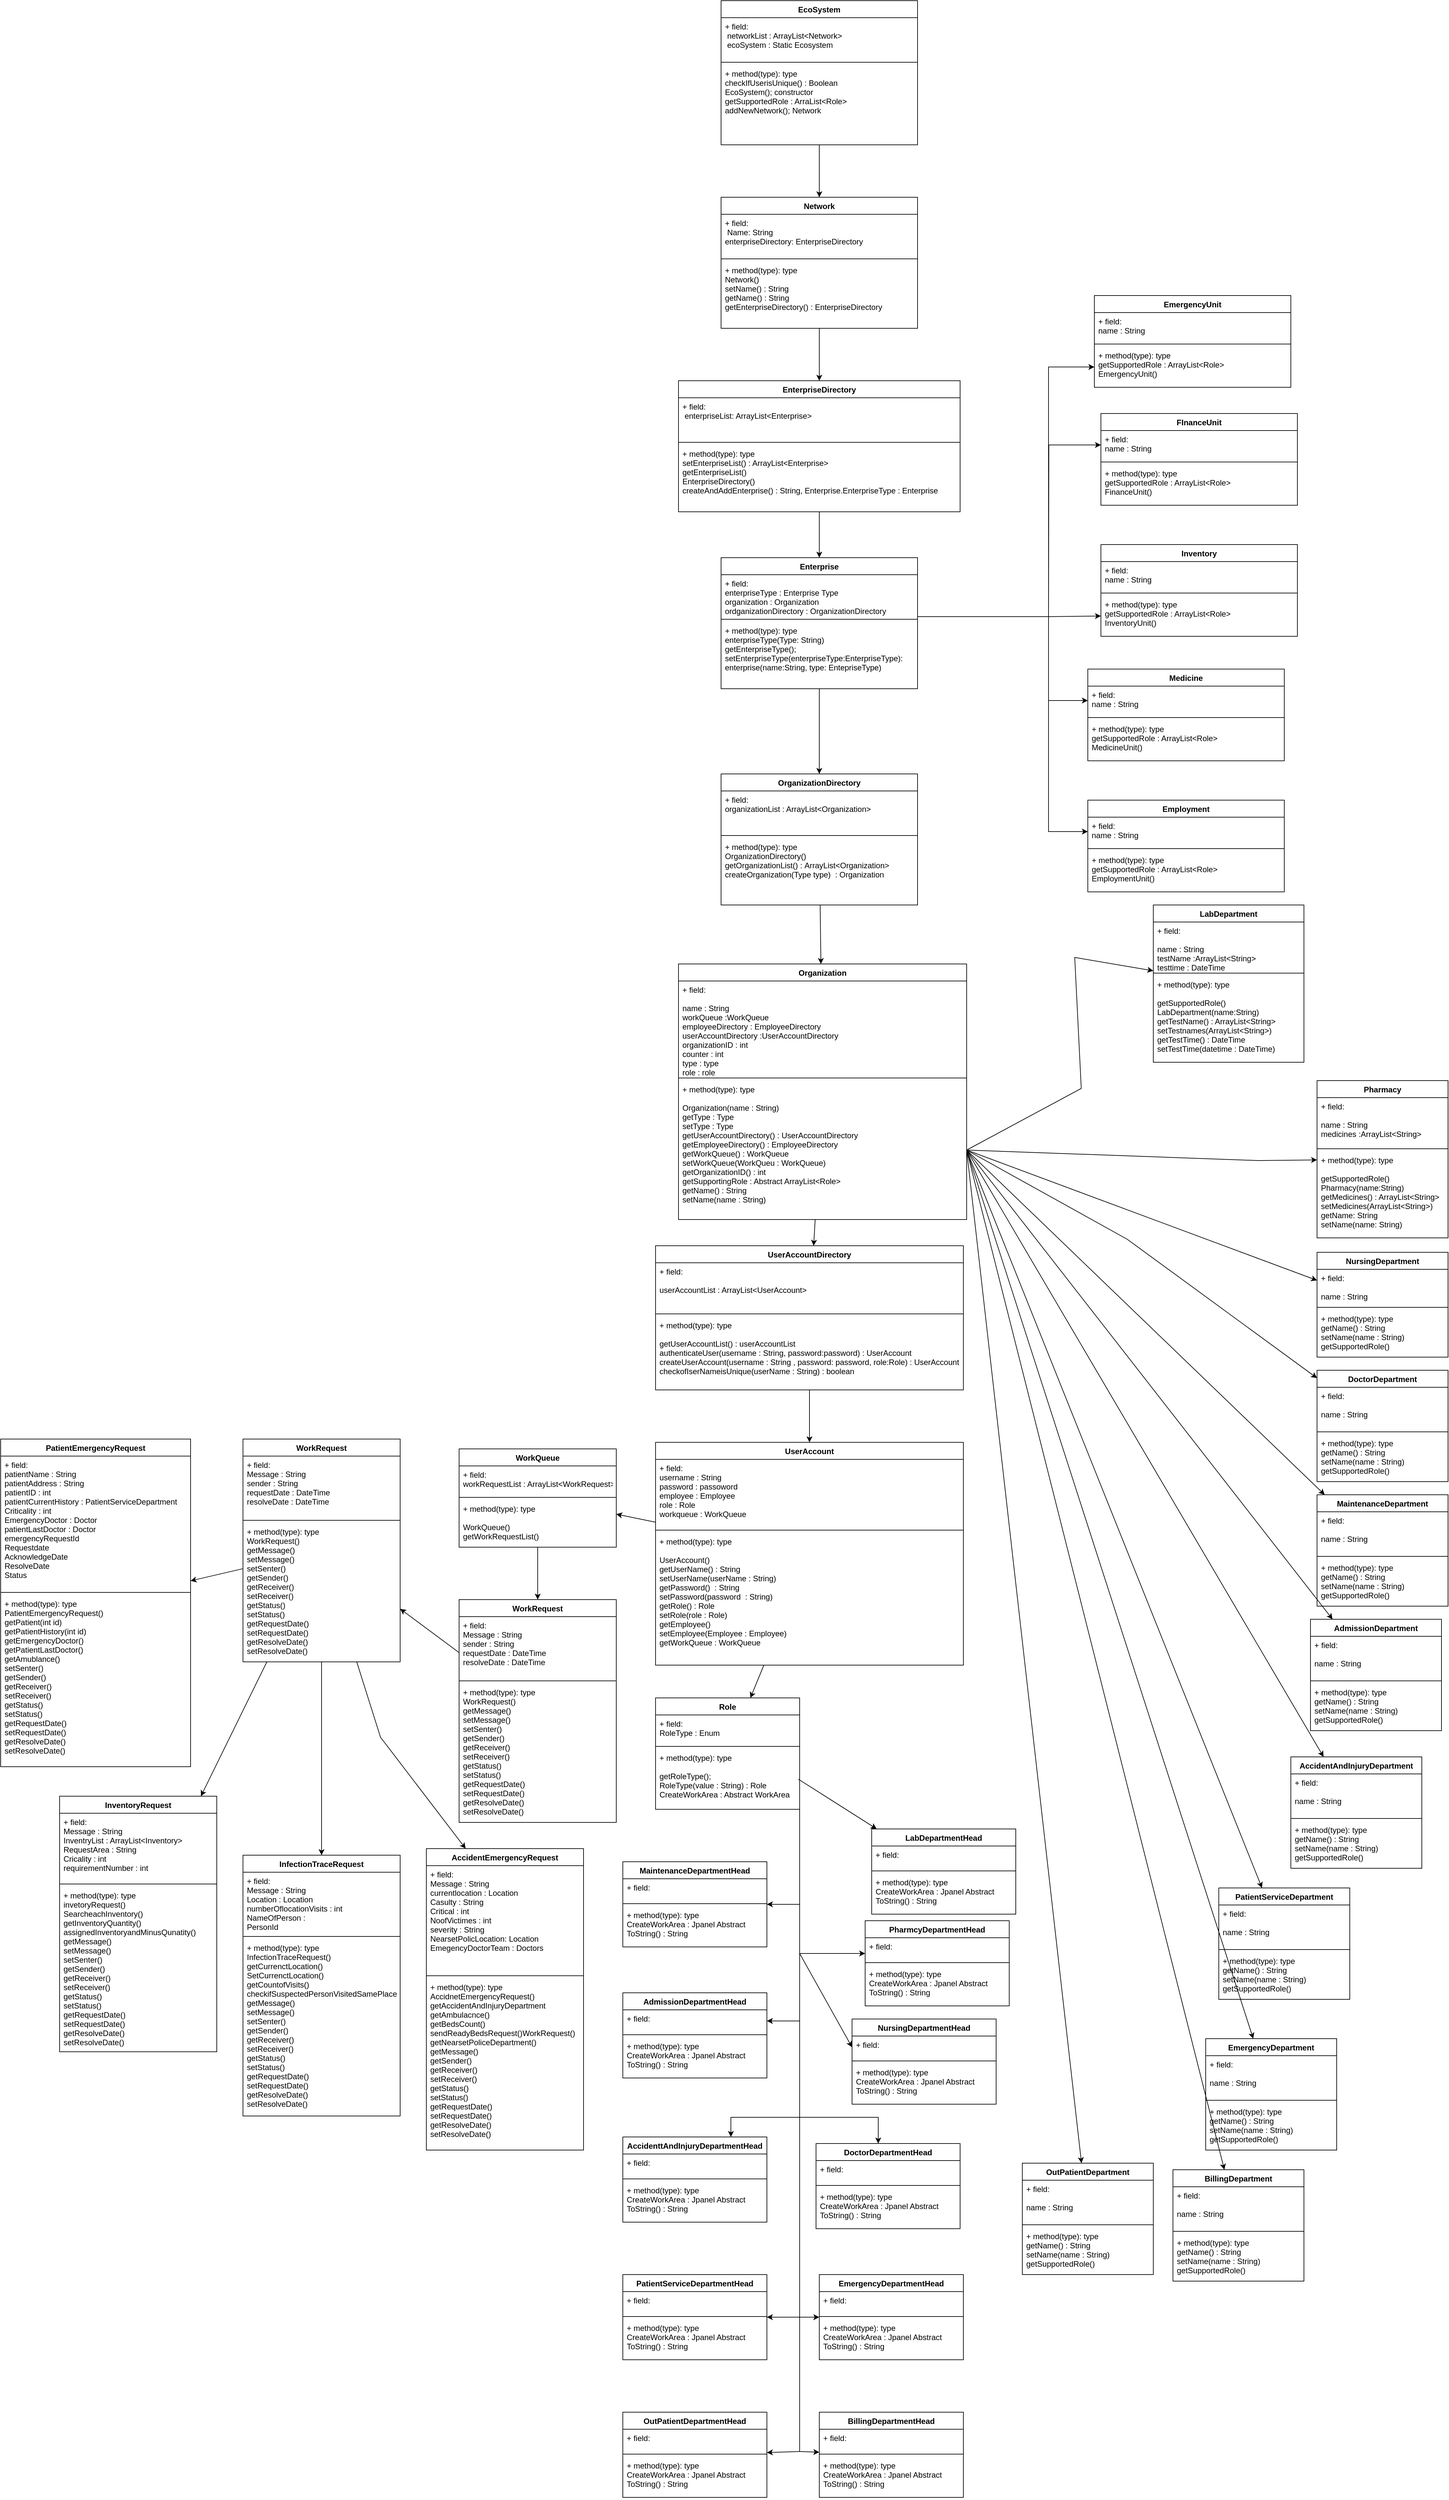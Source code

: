 <mxfile version="14.4.9" type="device"><diagram id="vvMhhK_TBJmPObyNuzCi" name="Page-1"><mxGraphModel dx="2078" dy="520" grid="1" gridSize="10" guides="1" tooltips="1" connect="1" arrows="1" fold="1" page="1" pageScale="1" pageWidth="850" pageHeight="1100" math="0" shadow="0"><root><mxCell id="0"/><mxCell id="1" parent="0"/><mxCell id="UZLHSyj-Lf-GQliZPlQ--9" value="" style="edgeStyle=orthogonalEdgeStyle;rounded=0;orthogonalLoop=1;jettySize=auto;html=1;" edge="1" parent="1" source="UZLHSyj-Lf-GQliZPlQ--1" target="UZLHSyj-Lf-GQliZPlQ--5"><mxGeometry relative="1" as="geometry"/></mxCell><mxCell id="UZLHSyj-Lf-GQliZPlQ--1" value="EcoSystem" style="swimlane;fontStyle=1;align=center;verticalAlign=top;childLayout=stackLayout;horizontal=1;startSize=26;horizontalStack=0;resizeParent=1;resizeParentMax=0;resizeLast=0;collapsible=1;marginBottom=0;" vertex="1" parent="1"><mxGeometry x="320" y="20" width="300" height="220" as="geometry"><mxRectangle x="320" y="20" width="100" height="26" as="alternateBounds"/></mxGeometry></mxCell><mxCell id="UZLHSyj-Lf-GQliZPlQ--2" value="+ field: &#10; networkList : ArrayList&lt;Network&gt; &#10; ecoSystem : Static Ecosystem" style="text;strokeColor=none;fillColor=none;align=left;verticalAlign=top;spacingLeft=4;spacingRight=4;overflow=hidden;rotatable=0;points=[[0,0.5],[1,0.5]];portConstraint=eastwest;" vertex="1" parent="UZLHSyj-Lf-GQliZPlQ--1"><mxGeometry y="26" width="300" height="64" as="geometry"/></mxCell><mxCell id="UZLHSyj-Lf-GQliZPlQ--3" value="" style="line;strokeWidth=1;fillColor=none;align=left;verticalAlign=middle;spacingTop=-1;spacingLeft=3;spacingRight=3;rotatable=0;labelPosition=right;points=[];portConstraint=eastwest;" vertex="1" parent="UZLHSyj-Lf-GQliZPlQ--1"><mxGeometry y="90" width="300" height="8" as="geometry"/></mxCell><mxCell id="UZLHSyj-Lf-GQliZPlQ--4" value="+ method(type): type&#10;checkIfUserisUnique() : Boolean&#10;EcoSystem(); constructor &#10;getSupportedRole : ArraList&lt;Role&gt;&#10;addNewNetwork(); Network&#10;&#10;" style="text;strokeColor=none;fillColor=none;align=left;verticalAlign=top;spacingLeft=4;spacingRight=4;overflow=hidden;rotatable=0;points=[[0,0.5],[1,0.5]];portConstraint=eastwest;" vertex="1" parent="UZLHSyj-Lf-GQliZPlQ--1"><mxGeometry y="98" width="300" height="122" as="geometry"/></mxCell><mxCell id="UZLHSyj-Lf-GQliZPlQ--14" value="" style="edgeStyle=orthogonalEdgeStyle;rounded=0;orthogonalLoop=1;jettySize=auto;html=1;" edge="1" parent="1" source="UZLHSyj-Lf-GQliZPlQ--5" target="UZLHSyj-Lf-GQliZPlQ--10"><mxGeometry relative="1" as="geometry"/></mxCell><mxCell id="UZLHSyj-Lf-GQliZPlQ--5" value="Network" style="swimlane;fontStyle=1;align=center;verticalAlign=top;childLayout=stackLayout;horizontal=1;startSize=26;horizontalStack=0;resizeParent=1;resizeParentMax=0;resizeLast=0;collapsible=1;marginBottom=0;" vertex="1" parent="1"><mxGeometry x="320" y="320" width="300" height="200" as="geometry"><mxRectangle x="320" y="20" width="100" height="26" as="alternateBounds"/></mxGeometry></mxCell><mxCell id="UZLHSyj-Lf-GQliZPlQ--6" value="+ field: &#10; Name: String &#10;enterpriseDirectory: EnterpriseDirectory" style="text;strokeColor=none;fillColor=none;align=left;verticalAlign=top;spacingLeft=4;spacingRight=4;overflow=hidden;rotatable=0;points=[[0,0.5],[1,0.5]];portConstraint=eastwest;" vertex="1" parent="UZLHSyj-Lf-GQliZPlQ--5"><mxGeometry y="26" width="300" height="64" as="geometry"/></mxCell><mxCell id="UZLHSyj-Lf-GQliZPlQ--7" value="" style="line;strokeWidth=1;fillColor=none;align=left;verticalAlign=middle;spacingTop=-1;spacingLeft=3;spacingRight=3;rotatable=0;labelPosition=right;points=[];portConstraint=eastwest;" vertex="1" parent="UZLHSyj-Lf-GQliZPlQ--5"><mxGeometry y="90" width="300" height="8" as="geometry"/></mxCell><mxCell id="UZLHSyj-Lf-GQliZPlQ--8" value="+ method(type): type&#10;Network()&#10;setName() : String&#10;getName() : String&#10;getEnterpriseDirectory() : EnterpriseDirectory&#10;" style="text;strokeColor=none;fillColor=none;align=left;verticalAlign=top;spacingLeft=4;spacingRight=4;overflow=hidden;rotatable=0;points=[[0,0.5],[1,0.5]];portConstraint=eastwest;" vertex="1" parent="UZLHSyj-Lf-GQliZPlQ--5"><mxGeometry y="98" width="300" height="102" as="geometry"/></mxCell><mxCell id="UZLHSyj-Lf-GQliZPlQ--19" value="" style="edgeStyle=orthogonalEdgeStyle;rounded=0;orthogonalLoop=1;jettySize=auto;html=1;" edge="1" parent="1" source="UZLHSyj-Lf-GQliZPlQ--10" target="UZLHSyj-Lf-GQliZPlQ--15"><mxGeometry relative="1" as="geometry"/></mxCell><mxCell id="UZLHSyj-Lf-GQliZPlQ--10" value="EnterpriseDirectory" style="swimlane;fontStyle=1;align=center;verticalAlign=top;childLayout=stackLayout;horizontal=1;startSize=26;horizontalStack=0;resizeParent=1;resizeParentMax=0;resizeLast=0;collapsible=1;marginBottom=0;" vertex="1" parent="1"><mxGeometry x="255" y="600" width="430" height="200" as="geometry"><mxRectangle x="320" y="20" width="100" height="26" as="alternateBounds"/></mxGeometry></mxCell><mxCell id="UZLHSyj-Lf-GQliZPlQ--11" value="+ field: &#10; enterpriseList: ArrayList&lt;Enterprise&gt; " style="text;strokeColor=none;fillColor=none;align=left;verticalAlign=top;spacingLeft=4;spacingRight=4;overflow=hidden;rotatable=0;points=[[0,0.5],[1,0.5]];portConstraint=eastwest;" vertex="1" parent="UZLHSyj-Lf-GQliZPlQ--10"><mxGeometry y="26" width="430" height="64" as="geometry"/></mxCell><mxCell id="UZLHSyj-Lf-GQliZPlQ--12" value="" style="line;strokeWidth=1;fillColor=none;align=left;verticalAlign=middle;spacingTop=-1;spacingLeft=3;spacingRight=3;rotatable=0;labelPosition=right;points=[];portConstraint=eastwest;" vertex="1" parent="UZLHSyj-Lf-GQliZPlQ--10"><mxGeometry y="90" width="430" height="8" as="geometry"/></mxCell><mxCell id="UZLHSyj-Lf-GQliZPlQ--13" value="+ method(type): type&#10;setEnterpriseList() : ArrayList&lt;Enterprise&gt;&#10;getEnterpriseList()&#10;EnterpriseDirectory()&#10;createAndAddEnterprise() : String, Enterprise.EnterpriseType : Enterprise&#10;&#10;" style="text;strokeColor=none;fillColor=none;align=left;verticalAlign=top;spacingLeft=4;spacingRight=4;overflow=hidden;rotatable=0;points=[[0,0.5],[1,0.5]];portConstraint=eastwest;" vertex="1" parent="UZLHSyj-Lf-GQliZPlQ--10"><mxGeometry y="98" width="430" height="102" as="geometry"/></mxCell><mxCell id="UZLHSyj-Lf-GQliZPlQ--24" value="" style="edgeStyle=orthogonalEdgeStyle;rounded=0;orthogonalLoop=1;jettySize=auto;html=1;" edge="1" parent="1" source="UZLHSyj-Lf-GQliZPlQ--15" target="UZLHSyj-Lf-GQliZPlQ--20"><mxGeometry relative="1" as="geometry"/></mxCell><mxCell id="UZLHSyj-Lf-GQliZPlQ--29" value="" style="edgeStyle=orthogonalEdgeStyle;rounded=0;orthogonalLoop=1;jettySize=auto;html=1;" edge="1" parent="1" source="UZLHSyj-Lf-GQliZPlQ--15" target="UZLHSyj-Lf-GQliZPlQ--28"><mxGeometry relative="1" as="geometry"><mxPoint x="870" y="760" as="targetPoint"/><Array as="points"><mxPoint x="820" y="960"/></Array></mxGeometry></mxCell><mxCell id="UZLHSyj-Lf-GQliZPlQ--45" value="" style="edgeStyle=orthogonalEdgeStyle;rounded=0;orthogonalLoop=1;jettySize=auto;html=1;entryX=0;entryY=0.5;entryDx=0;entryDy=0;" edge="1" parent="1" target="UZLHSyj-Lf-GQliZPlQ--31"><mxGeometry relative="1" as="geometry"><mxPoint x="820" y="960" as="sourcePoint"/><mxPoint x="700" y="970" as="targetPoint"/></mxGeometry></mxCell><mxCell id="UZLHSyj-Lf-GQliZPlQ--63" value="" style="edgeStyle=none;rounded=0;orthogonalLoop=1;jettySize=auto;html=1;entryX=0;entryY=0.5;entryDx=0;entryDy=0;" edge="1" parent="1" target="UZLHSyj-Lf-GQliZPlQ--55"><mxGeometry relative="1" as="geometry"><mxPoint x="820" y="960" as="sourcePoint"/><mxPoint x="700" y="970" as="targetPoint"/><Array as="points"><mxPoint x="820" y="1288"/></Array></mxGeometry></mxCell><mxCell id="UZLHSyj-Lf-GQliZPlQ--15" value="Enterprise" style="swimlane;fontStyle=1;align=center;verticalAlign=top;childLayout=stackLayout;horizontal=1;startSize=26;horizontalStack=0;resizeParent=1;resizeParentMax=0;resizeLast=0;collapsible=1;marginBottom=0;" vertex="1" parent="1"><mxGeometry x="320" y="870" width="300" height="200" as="geometry"><mxRectangle x="320" y="20" width="100" height="26" as="alternateBounds"/></mxGeometry></mxCell><mxCell id="UZLHSyj-Lf-GQliZPlQ--16" value="+ field: &#10;enterpriseType : Enterprise Type&#10;organization : Organization&#10;ordganizationDirectory : OrganizationDirectory" style="text;strokeColor=none;fillColor=none;align=left;verticalAlign=top;spacingLeft=4;spacingRight=4;overflow=hidden;rotatable=0;points=[[0,0.5],[1,0.5]];portConstraint=eastwest;" vertex="1" parent="UZLHSyj-Lf-GQliZPlQ--15"><mxGeometry y="26" width="300" height="64" as="geometry"/></mxCell><mxCell id="UZLHSyj-Lf-GQliZPlQ--17" value="" style="line;strokeWidth=1;fillColor=none;align=left;verticalAlign=middle;spacingTop=-1;spacingLeft=3;spacingRight=3;rotatable=0;labelPosition=right;points=[];portConstraint=eastwest;" vertex="1" parent="UZLHSyj-Lf-GQliZPlQ--15"><mxGeometry y="90" width="300" height="8" as="geometry"/></mxCell><mxCell id="UZLHSyj-Lf-GQliZPlQ--18" value="+ method(type): type&#10;enterpriseType(Type: String) &#10;getEnterpriseType();&#10;setEnterpriseType(enterpriseType:EnterpriseType):&#10;enterprise(name:String, type: EntepriseType)&#10;&#10;&#10;" style="text;strokeColor=none;fillColor=none;align=left;verticalAlign=top;spacingLeft=4;spacingRight=4;overflow=hidden;rotatable=0;points=[[0,0.5],[1,0.5]];portConstraint=eastwest;" vertex="1" parent="UZLHSyj-Lf-GQliZPlQ--15"><mxGeometry y="98" width="300" height="102" as="geometry"/></mxCell><mxCell id="UZLHSyj-Lf-GQliZPlQ--68" value="" style="edgeStyle=none;rounded=0;orthogonalLoop=1;jettySize=auto;html=1;" edge="1" parent="1" source="UZLHSyj-Lf-GQliZPlQ--20" target="UZLHSyj-Lf-GQliZPlQ--64"><mxGeometry relative="1" as="geometry"/></mxCell><mxCell id="UZLHSyj-Lf-GQliZPlQ--20" value="OrganizationDirectory" style="swimlane;fontStyle=1;align=center;verticalAlign=top;childLayout=stackLayout;horizontal=1;startSize=26;horizontalStack=0;resizeParent=1;resizeParentMax=0;resizeLast=0;collapsible=1;marginBottom=0;" vertex="1" parent="1"><mxGeometry x="320" y="1200" width="300" height="200" as="geometry"><mxRectangle x="320" y="20" width="100" height="26" as="alternateBounds"/></mxGeometry></mxCell><mxCell id="UZLHSyj-Lf-GQliZPlQ--21" value="+ field: &#10;organizationList : ArrayList&lt;Organization&gt; " style="text;strokeColor=none;fillColor=none;align=left;verticalAlign=top;spacingLeft=4;spacingRight=4;overflow=hidden;rotatable=0;points=[[0,0.5],[1,0.5]];portConstraint=eastwest;" vertex="1" parent="UZLHSyj-Lf-GQliZPlQ--20"><mxGeometry y="26" width="300" height="64" as="geometry"/></mxCell><mxCell id="UZLHSyj-Lf-GQliZPlQ--22" value="" style="line;strokeWidth=1;fillColor=none;align=left;verticalAlign=middle;spacingTop=-1;spacingLeft=3;spacingRight=3;rotatable=0;labelPosition=right;points=[];portConstraint=eastwest;" vertex="1" parent="UZLHSyj-Lf-GQliZPlQ--20"><mxGeometry y="90" width="300" height="8" as="geometry"/></mxCell><mxCell id="UZLHSyj-Lf-GQliZPlQ--23" value="+ method(type): type&#10;OrganizationDirectory()&#10;getOrganizationList() : ArrayList&lt;Organization&gt;&#10;createOrganization(Type type)  : Organization " style="text;strokeColor=none;fillColor=none;align=left;verticalAlign=top;spacingLeft=4;spacingRight=4;overflow=hidden;rotatable=0;points=[[0,0.5],[1,0.5]];portConstraint=eastwest;" vertex="1" parent="UZLHSyj-Lf-GQliZPlQ--20"><mxGeometry y="98" width="300" height="102" as="geometry"/></mxCell><mxCell id="UZLHSyj-Lf-GQliZPlQ--25" value="EmergencyUnit" style="swimlane;fontStyle=1;align=center;verticalAlign=top;childLayout=stackLayout;horizontal=1;startSize=26;horizontalStack=0;resizeParent=1;resizeParentMax=0;resizeLast=0;collapsible=1;marginBottom=0;" vertex="1" parent="1"><mxGeometry x="890" y="470" width="300" height="140" as="geometry"><mxRectangle x="320" y="20" width="100" height="26" as="alternateBounds"/></mxGeometry></mxCell><mxCell id="UZLHSyj-Lf-GQliZPlQ--26" value="+ field: &#10;name : String&#10;" style="text;strokeColor=none;fillColor=none;align=left;verticalAlign=top;spacingLeft=4;spacingRight=4;overflow=hidden;rotatable=0;points=[[0,0.5],[1,0.5]];portConstraint=eastwest;" vertex="1" parent="UZLHSyj-Lf-GQliZPlQ--25"><mxGeometry y="26" width="300" height="44" as="geometry"/></mxCell><mxCell id="UZLHSyj-Lf-GQliZPlQ--27" value="" style="line;strokeWidth=1;fillColor=none;align=left;verticalAlign=middle;spacingTop=-1;spacingLeft=3;spacingRight=3;rotatable=0;labelPosition=right;points=[];portConstraint=eastwest;" vertex="1" parent="UZLHSyj-Lf-GQliZPlQ--25"><mxGeometry y="70" width="300" height="8" as="geometry"/></mxCell><mxCell id="UZLHSyj-Lf-GQliZPlQ--28" value="+ method(type): type&#10;getSupportedRole : ArrayList&lt;Role&gt;&#10;EmergencyUnit()&#10;" style="text;strokeColor=none;fillColor=none;align=left;verticalAlign=top;spacingLeft=4;spacingRight=4;overflow=hidden;rotatable=0;points=[[0,0.5],[1,0.5]];portConstraint=eastwest;" vertex="1" parent="UZLHSyj-Lf-GQliZPlQ--25"><mxGeometry y="78" width="300" height="62" as="geometry"/></mxCell><mxCell id="UZLHSyj-Lf-GQliZPlQ--30" value="FInanceUnit" style="swimlane;fontStyle=1;align=center;verticalAlign=top;childLayout=stackLayout;horizontal=1;startSize=26;horizontalStack=0;resizeParent=1;resizeParentMax=0;resizeLast=0;collapsible=1;marginBottom=0;" vertex="1" parent="1"><mxGeometry x="900" y="650" width="300" height="140" as="geometry"><mxRectangle x="320" y="20" width="100" height="26" as="alternateBounds"/></mxGeometry></mxCell><mxCell id="UZLHSyj-Lf-GQliZPlQ--31" value="+ field: &#10;name : String&#10;" style="text;strokeColor=none;fillColor=none;align=left;verticalAlign=top;spacingLeft=4;spacingRight=4;overflow=hidden;rotatable=0;points=[[0,0.5],[1,0.5]];portConstraint=eastwest;" vertex="1" parent="UZLHSyj-Lf-GQliZPlQ--30"><mxGeometry y="26" width="300" height="44" as="geometry"/></mxCell><mxCell id="UZLHSyj-Lf-GQliZPlQ--32" value="" style="line;strokeWidth=1;fillColor=none;align=left;verticalAlign=middle;spacingTop=-1;spacingLeft=3;spacingRight=3;rotatable=0;labelPosition=right;points=[];portConstraint=eastwest;" vertex="1" parent="UZLHSyj-Lf-GQliZPlQ--30"><mxGeometry y="70" width="300" height="8" as="geometry"/></mxCell><mxCell id="UZLHSyj-Lf-GQliZPlQ--33" value="+ method(type): type&#10;getSupportedRole : ArrayList&lt;Role&gt;&#10;FinanceUnit()&#10;" style="text;strokeColor=none;fillColor=none;align=left;verticalAlign=top;spacingLeft=4;spacingRight=4;overflow=hidden;rotatable=0;points=[[0,0.5],[1,0.5]];portConstraint=eastwest;" vertex="1" parent="UZLHSyj-Lf-GQliZPlQ--30"><mxGeometry y="78" width="300" height="62" as="geometry"/></mxCell><mxCell id="UZLHSyj-Lf-GQliZPlQ--53" value="" style="edgeStyle=none;rounded=0;orthogonalLoop=1;jettySize=auto;html=1;entryX=0;entryY=0.5;entryDx=0;entryDy=0;" edge="1" parent="1" target="UZLHSyj-Lf-GQliZPlQ--38"><mxGeometry relative="1" as="geometry"><mxPoint x="820" y="960" as="sourcePoint"/><Array as="points"/></mxGeometry></mxCell><mxCell id="UZLHSyj-Lf-GQliZPlQ--35" value="Inventory" style="swimlane;fontStyle=1;align=center;verticalAlign=top;childLayout=stackLayout;horizontal=1;startSize=26;horizontalStack=0;resizeParent=1;resizeParentMax=0;resizeLast=0;collapsible=1;marginBottom=0;" vertex="1" parent="1"><mxGeometry x="900" y="850" width="300" height="140" as="geometry"><mxRectangle x="320" y="20" width="100" height="26" as="alternateBounds"/></mxGeometry></mxCell><mxCell id="UZLHSyj-Lf-GQliZPlQ--36" value="+ field: &#10;name : String&#10;" style="text;strokeColor=none;fillColor=none;align=left;verticalAlign=top;spacingLeft=4;spacingRight=4;overflow=hidden;rotatable=0;points=[[0,0.5],[1,0.5]];portConstraint=eastwest;" vertex="1" parent="UZLHSyj-Lf-GQliZPlQ--35"><mxGeometry y="26" width="300" height="44" as="geometry"/></mxCell><mxCell id="UZLHSyj-Lf-GQliZPlQ--37" value="" style="line;strokeWidth=1;fillColor=none;align=left;verticalAlign=middle;spacingTop=-1;spacingLeft=3;spacingRight=3;rotatable=0;labelPosition=right;points=[];portConstraint=eastwest;" vertex="1" parent="UZLHSyj-Lf-GQliZPlQ--35"><mxGeometry y="70" width="300" height="8" as="geometry"/></mxCell><mxCell id="UZLHSyj-Lf-GQliZPlQ--38" value="+ method(type): type&#10;getSupportedRole : ArrayList&lt;Role&gt;&#10;InventoryUnit()&#10;" style="text;strokeColor=none;fillColor=none;align=left;verticalAlign=top;spacingLeft=4;spacingRight=4;overflow=hidden;rotatable=0;points=[[0,0.5],[1,0.5]];portConstraint=eastwest;" vertex="1" parent="UZLHSyj-Lf-GQliZPlQ--35"><mxGeometry y="78" width="300" height="62" as="geometry"/></mxCell><mxCell id="UZLHSyj-Lf-GQliZPlQ--58" value="" style="edgeStyle=none;rounded=0;orthogonalLoop=1;jettySize=auto;html=1;entryX=0;entryY=0.5;entryDx=0;entryDy=0;" edge="1" parent="1" target="UZLHSyj-Lf-GQliZPlQ--50"><mxGeometry relative="1" as="geometry"><mxPoint x="820" y="960" as="sourcePoint"/><Array as="points"><mxPoint x="820" y="1088"/></Array></mxGeometry></mxCell><mxCell id="UZLHSyj-Lf-GQliZPlQ--49" value="Medicine" style="swimlane;fontStyle=1;align=center;verticalAlign=top;childLayout=stackLayout;horizontal=1;startSize=26;horizontalStack=0;resizeParent=1;resizeParentMax=0;resizeLast=0;collapsible=1;marginBottom=0;" vertex="1" parent="1"><mxGeometry x="880" y="1040" width="300" height="140" as="geometry"><mxRectangle x="320" y="20" width="100" height="26" as="alternateBounds"/></mxGeometry></mxCell><mxCell id="UZLHSyj-Lf-GQliZPlQ--50" value="+ field: &#10;name : String&#10;" style="text;strokeColor=none;fillColor=none;align=left;verticalAlign=top;spacingLeft=4;spacingRight=4;overflow=hidden;rotatable=0;points=[[0,0.5],[1,0.5]];portConstraint=eastwest;" vertex="1" parent="UZLHSyj-Lf-GQliZPlQ--49"><mxGeometry y="26" width="300" height="44" as="geometry"/></mxCell><mxCell id="UZLHSyj-Lf-GQliZPlQ--51" value="" style="line;strokeWidth=1;fillColor=none;align=left;verticalAlign=middle;spacingTop=-1;spacingLeft=3;spacingRight=3;rotatable=0;labelPosition=right;points=[];portConstraint=eastwest;" vertex="1" parent="UZLHSyj-Lf-GQliZPlQ--49"><mxGeometry y="70" width="300" height="8" as="geometry"/></mxCell><mxCell id="UZLHSyj-Lf-GQliZPlQ--52" value="+ method(type): type&#10;getSupportedRole : ArrayList&lt;Role&gt;&#10;MedicineUnit()&#10;" style="text;strokeColor=none;fillColor=none;align=left;verticalAlign=top;spacingLeft=4;spacingRight=4;overflow=hidden;rotatable=0;points=[[0,0.5],[1,0.5]];portConstraint=eastwest;" vertex="1" parent="UZLHSyj-Lf-GQliZPlQ--49"><mxGeometry y="78" width="300" height="62" as="geometry"/></mxCell><mxCell id="UZLHSyj-Lf-GQliZPlQ--54" value="Employment" style="swimlane;fontStyle=1;align=center;verticalAlign=top;childLayout=stackLayout;horizontal=1;startSize=26;horizontalStack=0;resizeParent=1;resizeParentMax=0;resizeLast=0;collapsible=1;marginBottom=0;" vertex="1" parent="1"><mxGeometry x="880" y="1240" width="300" height="140" as="geometry"><mxRectangle x="320" y="20" width="100" height="26" as="alternateBounds"/></mxGeometry></mxCell><mxCell id="UZLHSyj-Lf-GQliZPlQ--55" value="+ field: &#10;name : String&#10;" style="text;strokeColor=none;fillColor=none;align=left;verticalAlign=top;spacingLeft=4;spacingRight=4;overflow=hidden;rotatable=0;points=[[0,0.5],[1,0.5]];portConstraint=eastwest;" vertex="1" parent="UZLHSyj-Lf-GQliZPlQ--54"><mxGeometry y="26" width="300" height="44" as="geometry"/></mxCell><mxCell id="UZLHSyj-Lf-GQliZPlQ--56" value="" style="line;strokeWidth=1;fillColor=none;align=left;verticalAlign=middle;spacingTop=-1;spacingLeft=3;spacingRight=3;rotatable=0;labelPosition=right;points=[];portConstraint=eastwest;" vertex="1" parent="UZLHSyj-Lf-GQliZPlQ--54"><mxGeometry y="70" width="300" height="8" as="geometry"/></mxCell><mxCell id="UZLHSyj-Lf-GQliZPlQ--57" value="+ method(type): type&#10;getSupportedRole : ArrayList&lt;Role&gt;&#10;EmploymentUnit()&#10;" style="text;strokeColor=none;fillColor=none;align=left;verticalAlign=top;spacingLeft=4;spacingRight=4;overflow=hidden;rotatable=0;points=[[0,0.5],[1,0.5]];portConstraint=eastwest;" vertex="1" parent="UZLHSyj-Lf-GQliZPlQ--54"><mxGeometry y="78" width="300" height="62" as="geometry"/></mxCell><mxCell id="UZLHSyj-Lf-GQliZPlQ--73" value="" style="edgeStyle=none;rounded=0;orthogonalLoop=1;jettySize=auto;html=1;exitX=1;exitY=0.5;exitDx=0;exitDy=0;" edge="1" parent="1" source="UZLHSyj-Lf-GQliZPlQ--67" target="UZLHSyj-Lf-GQliZPlQ--69"><mxGeometry relative="1" as="geometry"><Array as="points"><mxPoint x="1140" y="1790"/></Array></mxGeometry></mxCell><mxCell id="UZLHSyj-Lf-GQliZPlQ--131" value="" style="edgeStyle=none;rounded=0;orthogonalLoop=1;jettySize=auto;html=1;" edge="1" parent="1" source="UZLHSyj-Lf-GQliZPlQ--64" target="UZLHSyj-Lf-GQliZPlQ--127"><mxGeometry relative="1" as="geometry"/></mxCell><mxCell id="UZLHSyj-Lf-GQliZPlQ--64" value="Organization" style="swimlane;fontStyle=1;align=center;verticalAlign=top;childLayout=stackLayout;horizontal=1;startSize=26;horizontalStack=0;resizeParent=1;resizeParentMax=0;resizeLast=0;collapsible=1;marginBottom=0;" vertex="1" parent="1"><mxGeometry x="255" y="1490" width="440" height="390" as="geometry"><mxRectangle x="320" y="20" width="100" height="26" as="alternateBounds"/></mxGeometry></mxCell><mxCell id="UZLHSyj-Lf-GQliZPlQ--65" value="+ field: &#10;&#10;name : String&#10;workQueue :WorkQueue&#10;employeeDirectory : EmployeeDirectory&#10;userAccountDirectory :UserAccountDirectory&#10;organizationID : int&#10;counter : int&#10;type : type&#10;role : role" style="text;strokeColor=none;fillColor=none;align=left;verticalAlign=top;spacingLeft=4;spacingRight=4;overflow=hidden;rotatable=0;points=[[0,0.5],[1,0.5]];portConstraint=eastwest;" vertex="1" parent="UZLHSyj-Lf-GQliZPlQ--64"><mxGeometry y="26" width="440" height="144" as="geometry"/></mxCell><mxCell id="UZLHSyj-Lf-GQliZPlQ--66" value="" style="line;strokeWidth=1;fillColor=none;align=left;verticalAlign=middle;spacingTop=-1;spacingLeft=3;spacingRight=3;rotatable=0;labelPosition=right;points=[];portConstraint=eastwest;" vertex="1" parent="UZLHSyj-Lf-GQliZPlQ--64"><mxGeometry y="170" width="440" height="8" as="geometry"/></mxCell><mxCell id="UZLHSyj-Lf-GQliZPlQ--67" value="+ method(type): type&#10;&#10;Organization(name : String) &#10;getType : Type&#10;setType : Type&#10;getUserAccountDirectory() : UserAccountDirectory&#10;getEmployeeDirectory() : EmployeeDirectory &#10;getWorkQueue() : WorkQueue  &#10;setWorkQueue(WorkQueu : WorkQueue)&#10;getOrganizationID() : int &#10;getSupportingRole : Abstract ArrayList&lt;Role&gt;&#10;getName() : String&#10;setName(name : String)&#10;" style="text;strokeColor=none;fillColor=none;align=left;verticalAlign=top;spacingLeft=4;spacingRight=4;overflow=hidden;rotatable=0;points=[[0,0.5],[1,0.5]];portConstraint=eastwest;" vertex="1" parent="UZLHSyj-Lf-GQliZPlQ--64"><mxGeometry y="178" width="440" height="212" as="geometry"/></mxCell><mxCell id="UZLHSyj-Lf-GQliZPlQ--78" value="" style="edgeStyle=none;rounded=0;orthogonalLoop=1;jettySize=auto;html=1;exitX=1;exitY=0.5;exitDx=0;exitDy=0;" edge="1" parent="1" source="UZLHSyj-Lf-GQliZPlQ--67" target="UZLHSyj-Lf-GQliZPlQ--74"><mxGeometry relative="1" as="geometry"><mxPoint x="760" y="1790" as="sourcePoint"/><Array as="points"><mxPoint x="870" y="1680"/><mxPoint x="860" y="1480"/></Array></mxGeometry></mxCell><mxCell id="UZLHSyj-Lf-GQliZPlQ--83" value="" style="edgeStyle=none;rounded=0;orthogonalLoop=1;jettySize=auto;html=1;exitX=1;exitY=0.5;exitDx=0;exitDy=0;" edge="1" parent="1" source="UZLHSyj-Lf-GQliZPlQ--67" target="UZLHSyj-Lf-GQliZPlQ--79"><mxGeometry relative="1" as="geometry"><Array as="points"/></mxGeometry></mxCell><mxCell id="UZLHSyj-Lf-GQliZPlQ--69" value="Pharmacy" style="swimlane;fontStyle=1;align=center;verticalAlign=top;childLayout=stackLayout;horizontal=1;startSize=26;horizontalStack=0;resizeParent=1;resizeParentMax=0;resizeLast=0;collapsible=1;marginBottom=0;" vertex="1" parent="1"><mxGeometry x="1230" y="1668" width="200" height="240" as="geometry"><mxRectangle x="320" y="20" width="100" height="26" as="alternateBounds"/></mxGeometry></mxCell><mxCell id="UZLHSyj-Lf-GQliZPlQ--70" value="+ field: &#10;&#10;name : String&#10;medicines :ArrayList&lt;String&gt; &#10;" style="text;strokeColor=none;fillColor=none;align=left;verticalAlign=top;spacingLeft=4;spacingRight=4;overflow=hidden;rotatable=0;points=[[0,0.5],[1,0.5]];portConstraint=eastwest;" vertex="1" parent="UZLHSyj-Lf-GQliZPlQ--69"><mxGeometry y="26" width="200" height="74" as="geometry"/></mxCell><mxCell id="UZLHSyj-Lf-GQliZPlQ--71" value="" style="line;strokeWidth=1;fillColor=none;align=left;verticalAlign=middle;spacingTop=-1;spacingLeft=3;spacingRight=3;rotatable=0;labelPosition=right;points=[];portConstraint=eastwest;" vertex="1" parent="UZLHSyj-Lf-GQliZPlQ--69"><mxGeometry y="100" width="200" height="8" as="geometry"/></mxCell><mxCell id="UZLHSyj-Lf-GQliZPlQ--72" value="+ method(type): type&#10;&#10;getSupportedRole()&#10;Pharmacy(name:String)&#10;getMedicines() : ArrayList&lt;String&gt;&#10;setMedicines(ArrayList&lt;String&gt;)&#10;getName: String&#10;setName(name: String)" style="text;strokeColor=none;fillColor=none;align=left;verticalAlign=top;spacingLeft=4;spacingRight=4;overflow=hidden;rotatable=0;points=[[0,0.5],[1,0.5]];portConstraint=eastwest;" vertex="1" parent="UZLHSyj-Lf-GQliZPlQ--69"><mxGeometry y="108" width="200" height="132" as="geometry"/></mxCell><mxCell id="UZLHSyj-Lf-GQliZPlQ--74" value="LabDepartment" style="swimlane;fontStyle=1;align=center;verticalAlign=top;childLayout=stackLayout;horizontal=1;startSize=26;horizontalStack=0;resizeParent=1;resizeParentMax=0;resizeLast=0;collapsible=1;marginBottom=0;" vertex="1" parent="1"><mxGeometry x="980" y="1400" width="230" height="240" as="geometry"><mxRectangle x="320" y="20" width="100" height="26" as="alternateBounds"/></mxGeometry></mxCell><mxCell id="UZLHSyj-Lf-GQliZPlQ--75" value="+ field: &#10;&#10;name : String&#10;testName :ArrayList&lt;String&gt; &#10;testtime : DateTime" style="text;strokeColor=none;fillColor=none;align=left;verticalAlign=top;spacingLeft=4;spacingRight=4;overflow=hidden;rotatable=0;points=[[0,0.5],[1,0.5]];portConstraint=eastwest;" vertex="1" parent="UZLHSyj-Lf-GQliZPlQ--74"><mxGeometry y="26" width="230" height="74" as="geometry"/></mxCell><mxCell id="UZLHSyj-Lf-GQliZPlQ--76" value="" style="line;strokeWidth=1;fillColor=none;align=left;verticalAlign=middle;spacingTop=-1;spacingLeft=3;spacingRight=3;rotatable=0;labelPosition=right;points=[];portConstraint=eastwest;" vertex="1" parent="UZLHSyj-Lf-GQliZPlQ--74"><mxGeometry y="100" width="230" height="8" as="geometry"/></mxCell><mxCell id="UZLHSyj-Lf-GQliZPlQ--77" value="+ method(type): type&#10;&#10;getSupportedRole()&#10;LabDepartment(name:String)&#10;getTestName() : ArrayList&lt;String&gt;&#10;setTestnames(ArrayList&lt;String&gt;)&#10;getTestTime() : DateTime&#10;setTestTime(datetime : DateTime)" style="text;strokeColor=none;fillColor=none;align=left;verticalAlign=top;spacingLeft=4;spacingRight=4;overflow=hidden;rotatable=0;points=[[0,0.5],[1,0.5]];portConstraint=eastwest;" vertex="1" parent="UZLHSyj-Lf-GQliZPlQ--74"><mxGeometry y="108" width="230" height="132" as="geometry"/></mxCell><mxCell id="UZLHSyj-Lf-GQliZPlQ--88" value="" style="edgeStyle=none;rounded=0;orthogonalLoop=1;jettySize=auto;html=1;exitX=1;exitY=0.5;exitDx=0;exitDy=0;" edge="1" parent="1" source="UZLHSyj-Lf-GQliZPlQ--67" target="UZLHSyj-Lf-GQliZPlQ--84"><mxGeometry relative="1" as="geometry"><Array as="points"><mxPoint x="940" y="1910"/></Array></mxGeometry></mxCell><mxCell id="UZLHSyj-Lf-GQliZPlQ--79" value="NursingDepartment" style="swimlane;fontStyle=1;align=center;verticalAlign=top;childLayout=stackLayout;horizontal=1;startSize=26;horizontalStack=0;resizeParent=1;resizeParentMax=0;resizeLast=0;collapsible=1;marginBottom=0;" vertex="1" parent="1"><mxGeometry x="1230" y="1930" width="200" height="160" as="geometry"><mxRectangle x="320" y="20" width="100" height="26" as="alternateBounds"/></mxGeometry></mxCell><mxCell id="UZLHSyj-Lf-GQliZPlQ--80" value="+ field: &#10;&#10;name : String&#10; &#10;" style="text;strokeColor=none;fillColor=none;align=left;verticalAlign=top;spacingLeft=4;spacingRight=4;overflow=hidden;rotatable=0;points=[[0,0.5],[1,0.5]];portConstraint=eastwest;" vertex="1" parent="UZLHSyj-Lf-GQliZPlQ--79"><mxGeometry y="26" width="200" height="54" as="geometry"/></mxCell><mxCell id="UZLHSyj-Lf-GQliZPlQ--81" value="" style="line;strokeWidth=1;fillColor=none;align=left;verticalAlign=middle;spacingTop=-1;spacingLeft=3;spacingRight=3;rotatable=0;labelPosition=right;points=[];portConstraint=eastwest;" vertex="1" parent="UZLHSyj-Lf-GQliZPlQ--79"><mxGeometry y="80" width="200" height="8" as="geometry"/></mxCell><mxCell id="UZLHSyj-Lf-GQliZPlQ--82" value="+ method(type): type&#10;getName() : String&#10;setName(name : String)&#10;getSupportedRole()" style="text;strokeColor=none;fillColor=none;align=left;verticalAlign=top;spacingLeft=4;spacingRight=4;overflow=hidden;rotatable=0;points=[[0,0.5],[1,0.5]];portConstraint=eastwest;" vertex="1" parent="UZLHSyj-Lf-GQliZPlQ--79"><mxGeometry y="88" width="200" height="72" as="geometry"/></mxCell><mxCell id="UZLHSyj-Lf-GQliZPlQ--93" value="" style="edgeStyle=none;rounded=0;orthogonalLoop=1;jettySize=auto;html=1;exitX=1;exitY=0.5;exitDx=0;exitDy=0;" edge="1" parent="1" source="UZLHSyj-Lf-GQliZPlQ--67" target="UZLHSyj-Lf-GQliZPlQ--89"><mxGeometry relative="1" as="geometry"/></mxCell><mxCell id="UZLHSyj-Lf-GQliZPlQ--84" value="DoctorDepartment" style="swimlane;fontStyle=1;align=center;verticalAlign=top;childLayout=stackLayout;horizontal=1;startSize=26;horizontalStack=0;resizeParent=1;resizeParentMax=0;resizeLast=0;collapsible=1;marginBottom=0;" vertex="1" parent="1"><mxGeometry x="1230" y="2110" width="200" height="170" as="geometry"><mxRectangle x="320" y="20" width="100" height="26" as="alternateBounds"/></mxGeometry></mxCell><mxCell id="UZLHSyj-Lf-GQliZPlQ--85" value="+ field: &#10;&#10;name : String&#10; &#10;" style="text;strokeColor=none;fillColor=none;align=left;verticalAlign=top;spacingLeft=4;spacingRight=4;overflow=hidden;rotatable=0;points=[[0,0.5],[1,0.5]];portConstraint=eastwest;" vertex="1" parent="UZLHSyj-Lf-GQliZPlQ--84"><mxGeometry y="26" width="200" height="64" as="geometry"/></mxCell><mxCell id="UZLHSyj-Lf-GQliZPlQ--86" value="" style="line;strokeWidth=1;fillColor=none;align=left;verticalAlign=middle;spacingTop=-1;spacingLeft=3;spacingRight=3;rotatable=0;labelPosition=right;points=[];portConstraint=eastwest;" vertex="1" parent="UZLHSyj-Lf-GQliZPlQ--84"><mxGeometry y="90" width="200" height="8" as="geometry"/></mxCell><mxCell id="UZLHSyj-Lf-GQliZPlQ--87" value="+ method(type): type&#10;getName() : String&#10;setName(name : String)&#10;getSupportedRole()" style="text;strokeColor=none;fillColor=none;align=left;verticalAlign=top;spacingLeft=4;spacingRight=4;overflow=hidden;rotatable=0;points=[[0,0.5],[1,0.5]];portConstraint=eastwest;" vertex="1" parent="UZLHSyj-Lf-GQliZPlQ--84"><mxGeometry y="98" width="200" height="72" as="geometry"/></mxCell><mxCell id="UZLHSyj-Lf-GQliZPlQ--98" value="" style="edgeStyle=none;rounded=0;orthogonalLoop=1;jettySize=auto;html=1;exitX=1;exitY=0.5;exitDx=0;exitDy=0;" edge="1" parent="1" source="UZLHSyj-Lf-GQliZPlQ--67" target="UZLHSyj-Lf-GQliZPlQ--94"><mxGeometry relative="1" as="geometry"><mxPoint x="700" y="1920" as="sourcePoint"/></mxGeometry></mxCell><mxCell id="UZLHSyj-Lf-GQliZPlQ--89" value="MaintenanceDepartment" style="swimlane;fontStyle=1;align=center;verticalAlign=top;childLayout=stackLayout;horizontal=1;startSize=26;horizontalStack=0;resizeParent=1;resizeParentMax=0;resizeLast=0;collapsible=1;marginBottom=0;" vertex="1" parent="1"><mxGeometry x="1230" y="2300" width="200" height="170" as="geometry"><mxRectangle x="320" y="20" width="100" height="26" as="alternateBounds"/></mxGeometry></mxCell><mxCell id="UZLHSyj-Lf-GQliZPlQ--90" value="+ field: &#10;&#10;name : String&#10; &#10;" style="text;strokeColor=none;fillColor=none;align=left;verticalAlign=top;spacingLeft=4;spacingRight=4;overflow=hidden;rotatable=0;points=[[0,0.5],[1,0.5]];portConstraint=eastwest;" vertex="1" parent="UZLHSyj-Lf-GQliZPlQ--89"><mxGeometry y="26" width="200" height="64" as="geometry"/></mxCell><mxCell id="UZLHSyj-Lf-GQliZPlQ--91" value="" style="line;strokeWidth=1;fillColor=none;align=left;verticalAlign=middle;spacingTop=-1;spacingLeft=3;spacingRight=3;rotatable=0;labelPosition=right;points=[];portConstraint=eastwest;" vertex="1" parent="UZLHSyj-Lf-GQliZPlQ--89"><mxGeometry y="90" width="200" height="8" as="geometry"/></mxCell><mxCell id="UZLHSyj-Lf-GQliZPlQ--92" value="+ method(type): type&#10;getName() : String&#10;setName(name : String)&#10;getSupportedRole()" style="text;strokeColor=none;fillColor=none;align=left;verticalAlign=top;spacingLeft=4;spacingRight=4;overflow=hidden;rotatable=0;points=[[0,0.5],[1,0.5]];portConstraint=eastwest;" vertex="1" parent="UZLHSyj-Lf-GQliZPlQ--89"><mxGeometry y="98" width="200" height="72" as="geometry"/></mxCell><mxCell id="UZLHSyj-Lf-GQliZPlQ--103" value="" style="edgeStyle=none;rounded=0;orthogonalLoop=1;jettySize=auto;html=1;exitX=1;exitY=0.5;exitDx=0;exitDy=0;" edge="1" parent="1" source="UZLHSyj-Lf-GQliZPlQ--67" target="UZLHSyj-Lf-GQliZPlQ--99"><mxGeometry relative="1" as="geometry"/></mxCell><mxCell id="UZLHSyj-Lf-GQliZPlQ--94" value="AdmissionDepartment" style="swimlane;fontStyle=1;align=center;verticalAlign=top;childLayout=stackLayout;horizontal=1;startSize=26;horizontalStack=0;resizeParent=1;resizeParentMax=0;resizeLast=0;collapsible=1;marginBottom=0;" vertex="1" parent="1"><mxGeometry x="1220" y="2490" width="200" height="170" as="geometry"><mxRectangle x="320" y="20" width="100" height="26" as="alternateBounds"/></mxGeometry></mxCell><mxCell id="UZLHSyj-Lf-GQliZPlQ--95" value="+ field: &#10;&#10;name : String&#10; &#10;" style="text;strokeColor=none;fillColor=none;align=left;verticalAlign=top;spacingLeft=4;spacingRight=4;overflow=hidden;rotatable=0;points=[[0,0.5],[1,0.5]];portConstraint=eastwest;" vertex="1" parent="UZLHSyj-Lf-GQliZPlQ--94"><mxGeometry y="26" width="200" height="64" as="geometry"/></mxCell><mxCell id="UZLHSyj-Lf-GQliZPlQ--96" value="" style="line;strokeWidth=1;fillColor=none;align=left;verticalAlign=middle;spacingTop=-1;spacingLeft=3;spacingRight=3;rotatable=0;labelPosition=right;points=[];portConstraint=eastwest;" vertex="1" parent="UZLHSyj-Lf-GQliZPlQ--94"><mxGeometry y="90" width="200" height="8" as="geometry"/></mxCell><mxCell id="UZLHSyj-Lf-GQliZPlQ--97" value="+ method(type): type&#10;getName() : String&#10;setName(name : String)&#10;getSupportedRole()" style="text;strokeColor=none;fillColor=none;align=left;verticalAlign=top;spacingLeft=4;spacingRight=4;overflow=hidden;rotatable=0;points=[[0,0.5],[1,0.5]];portConstraint=eastwest;" vertex="1" parent="UZLHSyj-Lf-GQliZPlQ--94"><mxGeometry y="98" width="200" height="72" as="geometry"/></mxCell><mxCell id="UZLHSyj-Lf-GQliZPlQ--110" value="" style="edgeStyle=none;rounded=0;orthogonalLoop=1;jettySize=auto;html=1;exitX=1;exitY=0.5;exitDx=0;exitDy=0;" edge="1" parent="1" source="UZLHSyj-Lf-GQliZPlQ--67" target="UZLHSyj-Lf-GQliZPlQ--105"><mxGeometry relative="1" as="geometry"/></mxCell><mxCell id="UZLHSyj-Lf-GQliZPlQ--99" value="AccidentAndInjuryDepartment" style="swimlane;fontStyle=1;align=center;verticalAlign=top;childLayout=stackLayout;horizontal=1;startSize=26;horizontalStack=0;resizeParent=1;resizeParentMax=0;resizeLast=0;collapsible=1;marginBottom=0;" vertex="1" parent="1"><mxGeometry x="1190" y="2700" width="200" height="170" as="geometry"><mxRectangle x="320" y="20" width="100" height="26" as="alternateBounds"/></mxGeometry></mxCell><mxCell id="UZLHSyj-Lf-GQliZPlQ--104" value="+ field: &#10;&#10;name : String&#10; &#10;" style="text;strokeColor=none;fillColor=none;align=left;verticalAlign=top;spacingLeft=4;spacingRight=4;overflow=hidden;rotatable=0;points=[[0,0.5],[1,0.5]];portConstraint=eastwest;" vertex="1" parent="UZLHSyj-Lf-GQliZPlQ--99"><mxGeometry y="26" width="200" height="64" as="geometry"/></mxCell><mxCell id="UZLHSyj-Lf-GQliZPlQ--101" value="" style="line;strokeWidth=1;fillColor=none;align=left;verticalAlign=middle;spacingTop=-1;spacingLeft=3;spacingRight=3;rotatable=0;labelPosition=right;points=[];portConstraint=eastwest;" vertex="1" parent="UZLHSyj-Lf-GQliZPlQ--99"><mxGeometry y="90" width="200" height="8" as="geometry"/></mxCell><mxCell id="UZLHSyj-Lf-GQliZPlQ--102" value="+ method(type): type&#10;getName() : String&#10;setName(name : String)&#10;getSupportedRole()" style="text;strokeColor=none;fillColor=none;align=left;verticalAlign=top;spacingLeft=4;spacingRight=4;overflow=hidden;rotatable=0;points=[[0,0.5],[1,0.5]];portConstraint=eastwest;" vertex="1" parent="UZLHSyj-Lf-GQliZPlQ--99"><mxGeometry y="98" width="200" height="72" as="geometry"/></mxCell><mxCell id="UZLHSyj-Lf-GQliZPlQ--116" value="" style="edgeStyle=none;rounded=0;orthogonalLoop=1;jettySize=auto;html=1;exitX=1;exitY=0.5;exitDx=0;exitDy=0;" edge="1" parent="1" source="UZLHSyj-Lf-GQliZPlQ--67" target="UZLHSyj-Lf-GQliZPlQ--111"><mxGeometry relative="1" as="geometry"/></mxCell><mxCell id="UZLHSyj-Lf-GQliZPlQ--105" value="PatientServiceDepartment" style="swimlane;fontStyle=1;align=center;verticalAlign=top;childLayout=stackLayout;horizontal=1;startSize=26;horizontalStack=0;resizeParent=1;resizeParentMax=0;resizeLast=0;collapsible=1;marginBottom=0;" vertex="1" parent="1"><mxGeometry x="1080" y="2900" width="200" height="170" as="geometry"><mxRectangle x="320" y="20" width="100" height="26" as="alternateBounds"/></mxGeometry></mxCell><mxCell id="UZLHSyj-Lf-GQliZPlQ--106" value="+ field: &#10;&#10;name : String&#10; &#10;" style="text;strokeColor=none;fillColor=none;align=left;verticalAlign=top;spacingLeft=4;spacingRight=4;overflow=hidden;rotatable=0;points=[[0,0.5],[1,0.5]];portConstraint=eastwest;" vertex="1" parent="UZLHSyj-Lf-GQliZPlQ--105"><mxGeometry y="26" width="200" height="64" as="geometry"/></mxCell><mxCell id="UZLHSyj-Lf-GQliZPlQ--108" value="" style="line;strokeWidth=1;fillColor=none;align=left;verticalAlign=middle;spacingTop=-1;spacingLeft=3;spacingRight=3;rotatable=0;labelPosition=right;points=[];portConstraint=eastwest;" vertex="1" parent="UZLHSyj-Lf-GQliZPlQ--105"><mxGeometry y="90" width="200" height="8" as="geometry"/></mxCell><mxCell id="UZLHSyj-Lf-GQliZPlQ--109" value="+ method(type): type&#10;getName() : String&#10;setName(name : String)&#10;getSupportedRole()" style="text;strokeColor=none;fillColor=none;align=left;verticalAlign=top;spacingLeft=4;spacingRight=4;overflow=hidden;rotatable=0;points=[[0,0.5],[1,0.5]];portConstraint=eastwest;" vertex="1" parent="UZLHSyj-Lf-GQliZPlQ--105"><mxGeometry y="98" width="200" height="72" as="geometry"/></mxCell><mxCell id="UZLHSyj-Lf-GQliZPlQ--121" value="" style="edgeStyle=none;rounded=0;orthogonalLoop=1;jettySize=auto;html=1;exitX=1;exitY=0.5;exitDx=0;exitDy=0;" edge="1" parent="1" source="UZLHSyj-Lf-GQliZPlQ--67" target="UZLHSyj-Lf-GQliZPlQ--117"><mxGeometry relative="1" as="geometry"/></mxCell><mxCell id="UZLHSyj-Lf-GQliZPlQ--111" value="EmergencyDepartment" style="swimlane;fontStyle=1;align=center;verticalAlign=top;childLayout=stackLayout;horizontal=1;startSize=26;horizontalStack=0;resizeParent=1;resizeParentMax=0;resizeLast=0;collapsible=1;marginBottom=0;" vertex="1" parent="1"><mxGeometry x="1060" y="3130" width="200" height="170" as="geometry"><mxRectangle x="320" y="20" width="100" height="26" as="alternateBounds"/></mxGeometry></mxCell><mxCell id="UZLHSyj-Lf-GQliZPlQ--112" value="+ field: &#10;&#10;name : String&#10; &#10;" style="text;strokeColor=none;fillColor=none;align=left;verticalAlign=top;spacingLeft=4;spacingRight=4;overflow=hidden;rotatable=0;points=[[0,0.5],[1,0.5]];portConstraint=eastwest;" vertex="1" parent="UZLHSyj-Lf-GQliZPlQ--111"><mxGeometry y="26" width="200" height="64" as="geometry"/></mxCell><mxCell id="UZLHSyj-Lf-GQliZPlQ--114" value="" style="line;strokeWidth=1;fillColor=none;align=left;verticalAlign=middle;spacingTop=-1;spacingLeft=3;spacingRight=3;rotatable=0;labelPosition=right;points=[];portConstraint=eastwest;" vertex="1" parent="UZLHSyj-Lf-GQliZPlQ--111"><mxGeometry y="90" width="200" height="8" as="geometry"/></mxCell><mxCell id="UZLHSyj-Lf-GQliZPlQ--115" value="+ method(type): type&#10;getName() : String&#10;setName(name : String)&#10;getSupportedRole()" style="text;strokeColor=none;fillColor=none;align=left;verticalAlign=top;spacingLeft=4;spacingRight=4;overflow=hidden;rotatable=0;points=[[0,0.5],[1,0.5]];portConstraint=eastwest;" vertex="1" parent="UZLHSyj-Lf-GQliZPlQ--111"><mxGeometry y="98" width="200" height="72" as="geometry"/></mxCell><mxCell id="UZLHSyj-Lf-GQliZPlQ--126" value="" style="edgeStyle=none;rounded=0;orthogonalLoop=1;jettySize=auto;html=1;exitX=1;exitY=0.5;exitDx=0;exitDy=0;" edge="1" parent="1" source="UZLHSyj-Lf-GQliZPlQ--67" target="UZLHSyj-Lf-GQliZPlQ--122"><mxGeometry relative="1" as="geometry"/></mxCell><mxCell id="UZLHSyj-Lf-GQliZPlQ--117" value="BillingDepartment" style="swimlane;fontStyle=1;align=center;verticalAlign=top;childLayout=stackLayout;horizontal=1;startSize=26;horizontalStack=0;resizeParent=1;resizeParentMax=0;resizeLast=0;collapsible=1;marginBottom=0;" vertex="1" parent="1"><mxGeometry x="1010" y="3330" width="200" height="170" as="geometry"><mxRectangle x="320" y="20" width="100" height="26" as="alternateBounds"/></mxGeometry></mxCell><mxCell id="UZLHSyj-Lf-GQliZPlQ--118" value="+ field: &#10;&#10;name : String&#10; &#10;" style="text;strokeColor=none;fillColor=none;align=left;verticalAlign=top;spacingLeft=4;spacingRight=4;overflow=hidden;rotatable=0;points=[[0,0.5],[1,0.5]];portConstraint=eastwest;" vertex="1" parent="UZLHSyj-Lf-GQliZPlQ--117"><mxGeometry y="26" width="200" height="64" as="geometry"/></mxCell><mxCell id="UZLHSyj-Lf-GQliZPlQ--119" value="" style="line;strokeWidth=1;fillColor=none;align=left;verticalAlign=middle;spacingTop=-1;spacingLeft=3;spacingRight=3;rotatable=0;labelPosition=right;points=[];portConstraint=eastwest;" vertex="1" parent="UZLHSyj-Lf-GQliZPlQ--117"><mxGeometry y="90" width="200" height="8" as="geometry"/></mxCell><mxCell id="UZLHSyj-Lf-GQliZPlQ--120" value="+ method(type): type&#10;getName() : String&#10;setName(name : String)&#10;getSupportedRole()" style="text;strokeColor=none;fillColor=none;align=left;verticalAlign=top;spacingLeft=4;spacingRight=4;overflow=hidden;rotatable=0;points=[[0,0.5],[1,0.5]];portConstraint=eastwest;" vertex="1" parent="UZLHSyj-Lf-GQliZPlQ--117"><mxGeometry y="98" width="200" height="72" as="geometry"/></mxCell><mxCell id="UZLHSyj-Lf-GQliZPlQ--122" value="OutPatientDepartment" style="swimlane;fontStyle=1;align=center;verticalAlign=top;childLayout=stackLayout;horizontal=1;startSize=26;horizontalStack=0;resizeParent=1;resizeParentMax=0;resizeLast=0;collapsible=1;marginBottom=0;" vertex="1" parent="1"><mxGeometry x="780" y="3320" width="200" height="170" as="geometry"><mxRectangle x="320" y="20" width="100" height="26" as="alternateBounds"/></mxGeometry></mxCell><mxCell id="UZLHSyj-Lf-GQliZPlQ--123" value="+ field: &#10;&#10;name : String&#10; &#10;" style="text;strokeColor=none;fillColor=none;align=left;verticalAlign=top;spacingLeft=4;spacingRight=4;overflow=hidden;rotatable=0;points=[[0,0.5],[1,0.5]];portConstraint=eastwest;" vertex="1" parent="UZLHSyj-Lf-GQliZPlQ--122"><mxGeometry y="26" width="200" height="64" as="geometry"/></mxCell><mxCell id="UZLHSyj-Lf-GQliZPlQ--124" value="" style="line;strokeWidth=1;fillColor=none;align=left;verticalAlign=middle;spacingTop=-1;spacingLeft=3;spacingRight=3;rotatable=0;labelPosition=right;points=[];portConstraint=eastwest;" vertex="1" parent="UZLHSyj-Lf-GQliZPlQ--122"><mxGeometry y="90" width="200" height="8" as="geometry"/></mxCell><mxCell id="UZLHSyj-Lf-GQliZPlQ--125" value="+ method(type): type&#10;getName() : String&#10;setName(name : String)&#10;getSupportedRole()" style="text;strokeColor=none;fillColor=none;align=left;verticalAlign=top;spacingLeft=4;spacingRight=4;overflow=hidden;rotatable=0;points=[[0,0.5],[1,0.5]];portConstraint=eastwest;" vertex="1" parent="UZLHSyj-Lf-GQliZPlQ--122"><mxGeometry y="98" width="200" height="72" as="geometry"/></mxCell><mxCell id="UZLHSyj-Lf-GQliZPlQ--136" value="" style="edgeStyle=none;rounded=0;orthogonalLoop=1;jettySize=auto;html=1;" edge="1" parent="1" source="UZLHSyj-Lf-GQliZPlQ--127" target="UZLHSyj-Lf-GQliZPlQ--132"><mxGeometry relative="1" as="geometry"/></mxCell><mxCell id="UZLHSyj-Lf-GQliZPlQ--127" value="UserAccountDirectory" style="swimlane;fontStyle=1;align=center;verticalAlign=top;childLayout=stackLayout;horizontal=1;startSize=26;horizontalStack=0;resizeParent=1;resizeParentMax=0;resizeLast=0;collapsible=1;marginBottom=0;" vertex="1" parent="1"><mxGeometry x="220" y="1920" width="470" height="220" as="geometry"><mxRectangle x="320" y="20" width="100" height="26" as="alternateBounds"/></mxGeometry></mxCell><mxCell id="UZLHSyj-Lf-GQliZPlQ--128" value="+ field: &#10;&#10;userAccountList : ArrayList&lt;UserAccount&gt;&#10;" style="text;strokeColor=none;fillColor=none;align=left;verticalAlign=top;spacingLeft=4;spacingRight=4;overflow=hidden;rotatable=0;points=[[0,0.5],[1,0.5]];portConstraint=eastwest;" vertex="1" parent="UZLHSyj-Lf-GQliZPlQ--127"><mxGeometry y="26" width="470" height="74" as="geometry"/></mxCell><mxCell id="UZLHSyj-Lf-GQliZPlQ--129" value="" style="line;strokeWidth=1;fillColor=none;align=left;verticalAlign=middle;spacingTop=-1;spacingLeft=3;spacingRight=3;rotatable=0;labelPosition=right;points=[];portConstraint=eastwest;" vertex="1" parent="UZLHSyj-Lf-GQliZPlQ--127"><mxGeometry y="100" width="470" height="8" as="geometry"/></mxCell><mxCell id="UZLHSyj-Lf-GQliZPlQ--130" value="+ method(type): type&#10;&#10;getUserAccountList() : userAccountList&#10;authenticateUser(username : String, password:password) : UserAccount&#10;createUserAccount(username : String , password: password, role:Role) : UserAccount&#10;checkofIserNameisUnique(userName : String) : boolean&#10;" style="text;strokeColor=none;fillColor=none;align=left;verticalAlign=top;spacingLeft=4;spacingRight=4;overflow=hidden;rotatable=0;points=[[0,0.5],[1,0.5]];portConstraint=eastwest;" vertex="1" parent="UZLHSyj-Lf-GQliZPlQ--127"><mxGeometry y="108" width="470" height="112" as="geometry"/></mxCell><mxCell id="UZLHSyj-Lf-GQliZPlQ--141" value="" style="edgeStyle=none;rounded=0;orthogonalLoop=1;jettySize=auto;html=1;" edge="1" parent="1" source="UZLHSyj-Lf-GQliZPlQ--132" target="UZLHSyj-Lf-GQliZPlQ--137"><mxGeometry relative="1" as="geometry"/></mxCell><mxCell id="UZLHSyj-Lf-GQliZPlQ--146" value="" style="edgeStyle=none;rounded=0;orthogonalLoop=1;jettySize=auto;html=1;" edge="1" parent="1" source="UZLHSyj-Lf-GQliZPlQ--132" target="UZLHSyj-Lf-GQliZPlQ--142"><mxGeometry relative="1" as="geometry"/></mxCell><mxCell id="UZLHSyj-Lf-GQliZPlQ--132" value="UserAccount" style="swimlane;fontStyle=1;align=center;verticalAlign=top;childLayout=stackLayout;horizontal=1;startSize=26;horizontalStack=0;resizeParent=1;resizeParentMax=0;resizeLast=0;collapsible=1;marginBottom=0;" vertex="1" parent="1"><mxGeometry x="220" y="2220" width="470" height="340" as="geometry"><mxRectangle x="320" y="20" width="100" height="26" as="alternateBounds"/></mxGeometry></mxCell><mxCell id="UZLHSyj-Lf-GQliZPlQ--133" value="+ field: &#10;username : String&#10;password : passoword&#10;employee : Employee&#10;role : Role&#10;workqueue : WorkQueue&#10;" style="text;strokeColor=none;fillColor=none;align=left;verticalAlign=top;spacingLeft=4;spacingRight=4;overflow=hidden;rotatable=0;points=[[0,0.5],[1,0.5]];portConstraint=eastwest;" vertex="1" parent="UZLHSyj-Lf-GQliZPlQ--132"><mxGeometry y="26" width="470" height="104" as="geometry"/></mxCell><mxCell id="UZLHSyj-Lf-GQliZPlQ--134" value="" style="line;strokeWidth=1;fillColor=none;align=left;verticalAlign=middle;spacingTop=-1;spacingLeft=3;spacingRight=3;rotatable=0;labelPosition=right;points=[];portConstraint=eastwest;" vertex="1" parent="UZLHSyj-Lf-GQliZPlQ--132"><mxGeometry y="130" width="470" height="8" as="geometry"/></mxCell><mxCell id="UZLHSyj-Lf-GQliZPlQ--135" value="+ method(type): type&#10;&#10;UserAccount()&#10;getUserName() : String&#10;setUserName(userName : String)&#10;getPassword()  : String&#10;setPassword(password  : String)&#10;getRole() : Role&#10;setRole(role : Role)&#10;getEmployee() &#10;setEmployee(Employee : Employee)&#10;getWorkQueue : WorkQueue&#10;&#10;" style="text;strokeColor=none;fillColor=none;align=left;verticalAlign=top;spacingLeft=4;spacingRight=4;overflow=hidden;rotatable=0;points=[[0,0.5],[1,0.5]];portConstraint=eastwest;" vertex="1" parent="UZLHSyj-Lf-GQliZPlQ--132"><mxGeometry y="138" width="470" height="202" as="geometry"/></mxCell><mxCell id="UZLHSyj-Lf-GQliZPlQ--181" value="" style="edgeStyle=none;rounded=0;orthogonalLoop=1;jettySize=auto;html=1;" edge="1" parent="1" target="UZLHSyj-Lf-GQliZPlQ--177"><mxGeometry relative="1" as="geometry"><mxPoint x="438" y="2734" as="sourcePoint"/></mxGeometry></mxCell><mxCell id="UZLHSyj-Lf-GQliZPlQ--137" value="Role" style="swimlane;fontStyle=1;align=center;verticalAlign=top;childLayout=stackLayout;horizontal=1;startSize=26;horizontalStack=0;resizeParent=1;resizeParentMax=0;resizeLast=0;collapsible=1;marginBottom=0;" vertex="1" parent="1"><mxGeometry x="220" y="2610" width="220" height="170" as="geometry"><mxRectangle x="320" y="20" width="100" height="26" as="alternateBounds"/></mxGeometry></mxCell><mxCell id="UZLHSyj-Lf-GQliZPlQ--138" value="+ field: &#10;RoleType : Enum&#10;&#10;" style="text;strokeColor=none;fillColor=none;align=left;verticalAlign=top;spacingLeft=4;spacingRight=4;overflow=hidden;rotatable=0;points=[[0,0.5],[1,0.5]];portConstraint=eastwest;" vertex="1" parent="UZLHSyj-Lf-GQliZPlQ--137"><mxGeometry y="26" width="220" height="44" as="geometry"/></mxCell><mxCell id="UZLHSyj-Lf-GQliZPlQ--139" value="" style="line;strokeWidth=1;fillColor=none;align=left;verticalAlign=middle;spacingTop=-1;spacingLeft=3;spacingRight=3;rotatable=0;labelPosition=right;points=[];portConstraint=eastwest;" vertex="1" parent="UZLHSyj-Lf-GQliZPlQ--137"><mxGeometry y="70" width="220" height="8" as="geometry"/></mxCell><mxCell id="UZLHSyj-Lf-GQliZPlQ--140" value="+ method(type): type&#10;&#10;getRoleType();&#10;RoleType(value : String) : Role&#10;CreateWorkArea : Abstract WorkArea&#10;" style="text;strokeColor=none;fillColor=none;align=left;verticalAlign=top;spacingLeft=4;spacingRight=4;overflow=hidden;rotatable=0;points=[[0,0.5],[1,0.5]];portConstraint=eastwest;" vertex="1" parent="UZLHSyj-Lf-GQliZPlQ--137"><mxGeometry y="78" width="220" height="92" as="geometry"/></mxCell><mxCell id="UZLHSyj-Lf-GQliZPlQ--151" value="" style="edgeStyle=none;rounded=0;orthogonalLoop=1;jettySize=auto;html=1;" edge="1" parent="1" source="UZLHSyj-Lf-GQliZPlQ--142" target="UZLHSyj-Lf-GQliZPlQ--147"><mxGeometry relative="1" as="geometry"/></mxCell><mxCell id="UZLHSyj-Lf-GQliZPlQ--142" value="WorkQueue" style="swimlane;fontStyle=1;align=center;verticalAlign=top;childLayout=stackLayout;horizontal=1;startSize=26;horizontalStack=0;resizeParent=1;resizeParentMax=0;resizeLast=0;collapsible=1;marginBottom=0;" vertex="1" parent="1"><mxGeometry x="-80" y="2230" width="240" height="150" as="geometry"><mxRectangle x="320" y="20" width="100" height="26" as="alternateBounds"/></mxGeometry></mxCell><mxCell id="UZLHSyj-Lf-GQliZPlQ--143" value="+ field: &#10;workRequestList : ArrayList&lt;WorkRequest&gt;&#10;&#10;" style="text;strokeColor=none;fillColor=none;align=left;verticalAlign=top;spacingLeft=4;spacingRight=4;overflow=hidden;rotatable=0;points=[[0,0.5],[1,0.5]];portConstraint=eastwest;" vertex="1" parent="UZLHSyj-Lf-GQliZPlQ--142"><mxGeometry y="26" width="240" height="44" as="geometry"/></mxCell><mxCell id="UZLHSyj-Lf-GQliZPlQ--144" value="" style="line;strokeWidth=1;fillColor=none;align=left;verticalAlign=middle;spacingTop=-1;spacingLeft=3;spacingRight=3;rotatable=0;labelPosition=right;points=[];portConstraint=eastwest;" vertex="1" parent="UZLHSyj-Lf-GQliZPlQ--142"><mxGeometry y="70" width="240" height="8" as="geometry"/></mxCell><mxCell id="UZLHSyj-Lf-GQliZPlQ--145" value="+ method(type): type&#10;&#10;WorkQueue()&#10;getWorkRequestList()&#10;&#10;" style="text;strokeColor=none;fillColor=none;align=left;verticalAlign=top;spacingLeft=4;spacingRight=4;overflow=hidden;rotatable=0;points=[[0,0.5],[1,0.5]];portConstraint=eastwest;" vertex="1" parent="UZLHSyj-Lf-GQliZPlQ--142"><mxGeometry y="78" width="240" height="72" as="geometry"/></mxCell><mxCell id="UZLHSyj-Lf-GQliZPlQ--156" value="" style="edgeStyle=none;rounded=0;orthogonalLoop=1;jettySize=auto;html=1;" edge="1" parent="1" source="UZLHSyj-Lf-GQliZPlQ--147" target="UZLHSyj-Lf-GQliZPlQ--152"><mxGeometry relative="1" as="geometry"/></mxCell><mxCell id="UZLHSyj-Lf-GQliZPlQ--147" value="WorkRequest" style="swimlane;fontStyle=1;align=center;verticalAlign=top;childLayout=stackLayout;horizontal=1;startSize=26;horizontalStack=0;resizeParent=1;resizeParentMax=0;resizeLast=0;collapsible=1;marginBottom=0;" vertex="1" parent="1"><mxGeometry x="-80" y="2460" width="240" height="340" as="geometry"><mxRectangle x="320" y="20" width="100" height="26" as="alternateBounds"/></mxGeometry></mxCell><mxCell id="UZLHSyj-Lf-GQliZPlQ--148" value="+ field: &#10;Message : String&#10;sender : String&#10;requestDate : DateTime&#10;resolveDate : DateTime&#10;" style="text;strokeColor=none;fillColor=none;align=left;verticalAlign=top;spacingLeft=4;spacingRight=4;overflow=hidden;rotatable=0;points=[[0,0.5],[1,0.5]];portConstraint=eastwest;" vertex="1" parent="UZLHSyj-Lf-GQliZPlQ--147"><mxGeometry y="26" width="240" height="94" as="geometry"/></mxCell><mxCell id="UZLHSyj-Lf-GQliZPlQ--149" value="" style="line;strokeWidth=1;fillColor=none;align=left;verticalAlign=middle;spacingTop=-1;spacingLeft=3;spacingRight=3;rotatable=0;labelPosition=right;points=[];portConstraint=eastwest;" vertex="1" parent="UZLHSyj-Lf-GQliZPlQ--147"><mxGeometry y="120" width="240" height="8" as="geometry"/></mxCell><mxCell id="UZLHSyj-Lf-GQliZPlQ--150" value="+ method(type): type&#10;WorkRequest()&#10;getMessage()&#10;setMessage()&#10;setSenter()&#10;getSender()&#10;getReceiver()&#10;setReceiver()&#10;getStatus()&#10;setStatus()&#10;getRequestDate()&#10;setRequestDate()&#10;getResolveDate()&#10;setResolveDate()&#10;" style="text;strokeColor=none;fillColor=none;align=left;verticalAlign=top;spacingLeft=4;spacingRight=4;overflow=hidden;rotatable=0;points=[[0,0.5],[1,0.5]];portConstraint=eastwest;" vertex="1" parent="UZLHSyj-Lf-GQliZPlQ--147"><mxGeometry y="128" width="240" height="212" as="geometry"/></mxCell><mxCell id="UZLHSyj-Lf-GQliZPlQ--161" value="" style="edgeStyle=none;rounded=0;orthogonalLoop=1;jettySize=auto;html=1;" edge="1" parent="1" source="UZLHSyj-Lf-GQliZPlQ--152" target="UZLHSyj-Lf-GQliZPlQ--157"><mxGeometry relative="1" as="geometry"/></mxCell><mxCell id="UZLHSyj-Lf-GQliZPlQ--166" value="" style="edgeStyle=none;rounded=0;orthogonalLoop=1;jettySize=auto;html=1;entryX=0.25;entryY=0;entryDx=0;entryDy=0;" edge="1" parent="1" source="UZLHSyj-Lf-GQliZPlQ--152" target="UZLHSyj-Lf-GQliZPlQ--162"><mxGeometry relative="1" as="geometry"><mxPoint x="-78" y="2850" as="targetPoint"/><Array as="points"><mxPoint x="-200" y="2670"/></Array></mxGeometry></mxCell><mxCell id="UZLHSyj-Lf-GQliZPlQ--171" value="" style="edgeStyle=none;rounded=0;orthogonalLoop=1;jettySize=auto;html=1;" edge="1" parent="1" source="UZLHSyj-Lf-GQliZPlQ--152" target="UZLHSyj-Lf-GQliZPlQ--167"><mxGeometry relative="1" as="geometry"/></mxCell><mxCell id="UZLHSyj-Lf-GQliZPlQ--176" value="" style="edgeStyle=none;rounded=0;orthogonalLoop=1;jettySize=auto;html=1;" edge="1" parent="1" source="UZLHSyj-Lf-GQliZPlQ--152" target="UZLHSyj-Lf-GQliZPlQ--172"><mxGeometry relative="1" as="geometry"/></mxCell><mxCell id="UZLHSyj-Lf-GQliZPlQ--152" value="WorkRequest" style="swimlane;fontStyle=1;align=center;verticalAlign=top;childLayout=stackLayout;horizontal=1;startSize=26;horizontalStack=0;resizeParent=1;resizeParentMax=0;resizeLast=0;collapsible=1;marginBottom=0;" vertex="1" parent="1"><mxGeometry x="-410" y="2215" width="240" height="340" as="geometry"><mxRectangle x="320" y="20" width="100" height="26" as="alternateBounds"/></mxGeometry></mxCell><mxCell id="UZLHSyj-Lf-GQliZPlQ--153" value="+ field: &#10;Message : String&#10;sender : String&#10;requestDate : DateTime&#10;resolveDate : DateTime&#10;" style="text;strokeColor=none;fillColor=none;align=left;verticalAlign=top;spacingLeft=4;spacingRight=4;overflow=hidden;rotatable=0;points=[[0,0.5],[1,0.5]];portConstraint=eastwest;" vertex="1" parent="UZLHSyj-Lf-GQliZPlQ--152"><mxGeometry y="26" width="240" height="94" as="geometry"/></mxCell><mxCell id="UZLHSyj-Lf-GQliZPlQ--154" value="" style="line;strokeWidth=1;fillColor=none;align=left;verticalAlign=middle;spacingTop=-1;spacingLeft=3;spacingRight=3;rotatable=0;labelPosition=right;points=[];portConstraint=eastwest;" vertex="1" parent="UZLHSyj-Lf-GQliZPlQ--152"><mxGeometry y="120" width="240" height="8" as="geometry"/></mxCell><mxCell id="UZLHSyj-Lf-GQliZPlQ--155" value="+ method(type): type&#10;WorkRequest()&#10;getMessage()&#10;setMessage()&#10;setSenter()&#10;getSender()&#10;getReceiver()&#10;setReceiver()&#10;getStatus()&#10;setStatus()&#10;getRequestDate()&#10;setRequestDate()&#10;getResolveDate()&#10;setResolveDate()&#10;" style="text;strokeColor=none;fillColor=none;align=left;verticalAlign=top;spacingLeft=4;spacingRight=4;overflow=hidden;rotatable=0;points=[[0,0.5],[1,0.5]];portConstraint=eastwest;" vertex="1" parent="UZLHSyj-Lf-GQliZPlQ--152"><mxGeometry y="128" width="240" height="212" as="geometry"/></mxCell><mxCell id="UZLHSyj-Lf-GQliZPlQ--157" value="PatientEmergencyRequest" style="swimlane;fontStyle=1;align=center;verticalAlign=top;childLayout=stackLayout;horizontal=1;startSize=26;horizontalStack=0;resizeParent=1;resizeParentMax=0;resizeLast=0;collapsible=1;marginBottom=0;" vertex="1" parent="1"><mxGeometry x="-780" y="2215" width="290" height="500" as="geometry"><mxRectangle x="320" y="20" width="100" height="26" as="alternateBounds"/></mxGeometry></mxCell><mxCell id="UZLHSyj-Lf-GQliZPlQ--158" value="+ field: &#10;patientName : String&#10;patientAddress : String&#10;patientID : int&#10;patientCurrentHistory : PatientServiceDepartment&#10;Criticality : int&#10;EmergencyDoctor : Doctor&#10;patientLastDoctor : Doctor&#10;emergencyRequestId &#10;Requestdate&#10;AcknowledgeDate&#10;ResolveDate&#10;Status " style="text;strokeColor=none;fillColor=none;align=left;verticalAlign=top;spacingLeft=4;spacingRight=4;overflow=hidden;rotatable=0;points=[[0,0.5],[1,0.5]];portConstraint=eastwest;" vertex="1" parent="UZLHSyj-Lf-GQliZPlQ--157"><mxGeometry y="26" width="290" height="204" as="geometry"/></mxCell><mxCell id="UZLHSyj-Lf-GQliZPlQ--159" value="" style="line;strokeWidth=1;fillColor=none;align=left;verticalAlign=middle;spacingTop=-1;spacingLeft=3;spacingRight=3;rotatable=0;labelPosition=right;points=[];portConstraint=eastwest;" vertex="1" parent="UZLHSyj-Lf-GQliZPlQ--157"><mxGeometry y="230" width="290" height="8" as="geometry"/></mxCell><mxCell id="UZLHSyj-Lf-GQliZPlQ--160" value="+ method(type): type&#10;PatientEmergencyRequest()&#10;getPatient(int id)&#10;getPatientHistory(int id)&#10;getEmergencyDoctor()&#10;getPatientLastDoctor()&#10;getAmublance()&#10;setSenter()&#10;getSender()&#10;getReceiver()&#10;setReceiver()&#10;getStatus()&#10;setStatus()&#10;getRequestDate()&#10;setRequestDate()&#10;getResolveDate()&#10;setResolveDate()&#10;&#10;" style="text;strokeColor=none;fillColor=none;align=left;verticalAlign=top;spacingLeft=4;spacingRight=4;overflow=hidden;rotatable=0;points=[[0,0.5],[1,0.5]];portConstraint=eastwest;" vertex="1" parent="UZLHSyj-Lf-GQliZPlQ--157"><mxGeometry y="238" width="290" height="262" as="geometry"/></mxCell><mxCell id="UZLHSyj-Lf-GQliZPlQ--162" value="AccidentEmergencyRequest" style="swimlane;fontStyle=1;align=center;verticalAlign=top;childLayout=stackLayout;horizontal=1;startSize=26;horizontalStack=0;resizeParent=1;resizeParentMax=0;resizeLast=0;collapsible=1;marginBottom=0;" vertex="1" parent="1"><mxGeometry x="-130" y="2840" width="240" height="460" as="geometry"><mxRectangle x="320" y="20" width="100" height="26" as="alternateBounds"/></mxGeometry></mxCell><mxCell id="UZLHSyj-Lf-GQliZPlQ--163" value="+ field: &#10;Message : String&#10;currentlocation : Location&#10;Casulty : String&#10;Critical : int&#10;NoofVictimes : int&#10;severity : String&#10;NearsetPolicLocation: Location&#10;EmegencyDoctorTeam : Doctors" style="text;strokeColor=none;fillColor=none;align=left;verticalAlign=top;spacingLeft=4;spacingRight=4;overflow=hidden;rotatable=0;points=[[0,0.5],[1,0.5]];portConstraint=eastwest;" vertex="1" parent="UZLHSyj-Lf-GQliZPlQ--162"><mxGeometry y="26" width="240" height="164" as="geometry"/></mxCell><mxCell id="UZLHSyj-Lf-GQliZPlQ--164" value="" style="line;strokeWidth=1;fillColor=none;align=left;verticalAlign=middle;spacingTop=-1;spacingLeft=3;spacingRight=3;rotatable=0;labelPosition=right;points=[];portConstraint=eastwest;" vertex="1" parent="UZLHSyj-Lf-GQliZPlQ--162"><mxGeometry y="190" width="240" height="8" as="geometry"/></mxCell><mxCell id="UZLHSyj-Lf-GQliZPlQ--165" value="+ method(type): type&#10;AccidnetEmergencyRequest()&#10;getAccidentAndInjuryDepartment&#10;getAmbulacnce()&#10;getBedsCount()&#10;sendReadyBedsRequest()WorkRequest()&#10;getNearsetPoliceDepartment()&#10;getMessage()&#10;getSender()&#10;getReceiver()&#10;setReceiver()&#10;getStatus()&#10;setStatus()&#10;getRequestDate()&#10;setRequestDate()&#10;getResolveDate()&#10;setResolveDate()&#10;" style="text;strokeColor=none;fillColor=none;align=left;verticalAlign=top;spacingLeft=4;spacingRight=4;overflow=hidden;rotatable=0;points=[[0,0.5],[1,0.5]];portConstraint=eastwest;" vertex="1" parent="UZLHSyj-Lf-GQliZPlQ--162"><mxGeometry y="198" width="240" height="262" as="geometry"/></mxCell><mxCell id="UZLHSyj-Lf-GQliZPlQ--167" value="InventoryRequest" style="swimlane;fontStyle=1;align=center;verticalAlign=top;childLayout=stackLayout;horizontal=1;startSize=26;horizontalStack=0;resizeParent=1;resizeParentMax=0;resizeLast=0;collapsible=1;marginBottom=0;" vertex="1" parent="1"><mxGeometry x="-690" y="2760" width="240" height="390" as="geometry"><mxRectangle x="320" y="20" width="100" height="26" as="alternateBounds"/></mxGeometry></mxCell><mxCell id="UZLHSyj-Lf-GQliZPlQ--168" value="+ field: &#10;Message : String&#10;InventryList : ArrayList&lt;Inventory&gt;&#10;RequestArea : String&#10;Cricality : int&#10;requirementNumber : int &#10;" style="text;strokeColor=none;fillColor=none;align=left;verticalAlign=top;spacingLeft=4;spacingRight=4;overflow=hidden;rotatable=0;points=[[0,0.5],[1,0.5]];portConstraint=eastwest;" vertex="1" parent="UZLHSyj-Lf-GQliZPlQ--167"><mxGeometry y="26" width="240" height="104" as="geometry"/></mxCell><mxCell id="UZLHSyj-Lf-GQliZPlQ--169" value="" style="line;strokeWidth=1;fillColor=none;align=left;verticalAlign=middle;spacingTop=-1;spacingLeft=3;spacingRight=3;rotatable=0;labelPosition=right;points=[];portConstraint=eastwest;" vertex="1" parent="UZLHSyj-Lf-GQliZPlQ--167"><mxGeometry y="130" width="240" height="8" as="geometry"/></mxCell><mxCell id="UZLHSyj-Lf-GQliZPlQ--170" value="+ method(type): type&#10;invetoryRequest()&#10;SearcheachInventory()&#10;getInventoryQuantity()&#10;assignedInventoryandMinusQunatity()&#10;getMessage()&#10;setMessage()&#10;setSenter()&#10;getSender()&#10;getReceiver()&#10;setReceiver()&#10;getStatus()&#10;setStatus()&#10;getRequestDate()&#10;setRequestDate()&#10;getResolveDate()&#10;setResolveDate()&#10;" style="text;strokeColor=none;fillColor=none;align=left;verticalAlign=top;spacingLeft=4;spacingRight=4;overflow=hidden;rotatable=0;points=[[0,0.5],[1,0.5]];portConstraint=eastwest;" vertex="1" parent="UZLHSyj-Lf-GQliZPlQ--167"><mxGeometry y="138" width="240" height="252" as="geometry"/></mxCell><mxCell id="UZLHSyj-Lf-GQliZPlQ--172" value="InfectionTraceRequest" style="swimlane;fontStyle=1;align=center;verticalAlign=top;childLayout=stackLayout;horizontal=1;startSize=26;horizontalStack=0;resizeParent=1;resizeParentMax=0;resizeLast=0;collapsible=1;marginBottom=0;" vertex="1" parent="1"><mxGeometry x="-410" y="2850" width="240" height="398" as="geometry"><mxRectangle x="320" y="20" width="100" height="26" as="alternateBounds"/></mxGeometry></mxCell><mxCell id="UZLHSyj-Lf-GQliZPlQ--173" value="+ field: &#10;Message : String&#10;Location : Location&#10;numberOflocationVisits : int&#10;NameOfPerson :&#10;PersonId &#10;&#10;" style="text;strokeColor=none;fillColor=none;align=left;verticalAlign=top;spacingLeft=4;spacingRight=4;overflow=hidden;rotatable=0;points=[[0,0.5],[1,0.5]];portConstraint=eastwest;" vertex="1" parent="UZLHSyj-Lf-GQliZPlQ--172"><mxGeometry y="26" width="240" height="94" as="geometry"/></mxCell><mxCell id="UZLHSyj-Lf-GQliZPlQ--174" value="" style="line;strokeWidth=1;fillColor=none;align=left;verticalAlign=middle;spacingTop=-1;spacingLeft=3;spacingRight=3;rotatable=0;labelPosition=right;points=[];portConstraint=eastwest;" vertex="1" parent="UZLHSyj-Lf-GQliZPlQ--172"><mxGeometry y="120" width="240" height="8" as="geometry"/></mxCell><mxCell id="UZLHSyj-Lf-GQliZPlQ--175" value="+ method(type): type&#10;InfectionTraceRequest()&#10;getCurrenctLocation()&#10;SetCurrenctLocation()&#10;getCountofVisits()&#10;checkifSuspectedPersonVisitedSamePlace() : boolean&#10;getMessage()&#10;setMessage()&#10;setSenter()&#10;getSender()&#10;getReceiver()&#10;setReceiver()&#10;getStatus()&#10;setStatus()&#10;getRequestDate()&#10;setRequestDate()&#10;getResolveDate()&#10;setResolveDate()&#10;" style="text;strokeColor=none;fillColor=none;align=left;verticalAlign=top;spacingLeft=4;spacingRight=4;overflow=hidden;rotatable=0;points=[[0,0.5],[1,0.5]];portConstraint=eastwest;" vertex="1" parent="UZLHSyj-Lf-GQliZPlQ--172"><mxGeometry y="128" width="240" height="270" as="geometry"/></mxCell><mxCell id="UZLHSyj-Lf-GQliZPlQ--186" value="" style="edgeStyle=none;rounded=0;orthogonalLoop=1;jettySize=auto;html=1;exitX=1;exitY=0.5;exitDx=0;exitDy=0;" edge="1" parent="1" source="UZLHSyj-Lf-GQliZPlQ--140"><mxGeometry relative="1" as="geometry"><mxPoint x="540" y="3000" as="targetPoint"/><Array as="points"><mxPoint x="440" y="3000"/></Array></mxGeometry></mxCell><mxCell id="UZLHSyj-Lf-GQliZPlQ--177" value="LabDepartmentHead" style="swimlane;fontStyle=1;align=center;verticalAlign=top;childLayout=stackLayout;horizontal=1;startSize=26;horizontalStack=0;resizeParent=1;resizeParentMax=0;resizeLast=0;collapsible=1;marginBottom=0;" vertex="1" parent="1"><mxGeometry x="550" y="2810" width="220" height="130" as="geometry"><mxRectangle x="320" y="20" width="100" height="26" as="alternateBounds"/></mxGeometry></mxCell><mxCell id="UZLHSyj-Lf-GQliZPlQ--178" value="+ field: &#10;&#10;" style="text;strokeColor=none;fillColor=none;align=left;verticalAlign=top;spacingLeft=4;spacingRight=4;overflow=hidden;rotatable=0;points=[[0,0.5],[1,0.5]];portConstraint=eastwest;" vertex="1" parent="UZLHSyj-Lf-GQliZPlQ--177"><mxGeometry y="26" width="220" height="34" as="geometry"/></mxCell><mxCell id="UZLHSyj-Lf-GQliZPlQ--179" value="" style="line;strokeWidth=1;fillColor=none;align=left;verticalAlign=middle;spacingTop=-1;spacingLeft=3;spacingRight=3;rotatable=0;labelPosition=right;points=[];portConstraint=eastwest;" vertex="1" parent="UZLHSyj-Lf-GQliZPlQ--177"><mxGeometry y="60" width="220" height="8" as="geometry"/></mxCell><mxCell id="UZLHSyj-Lf-GQliZPlQ--180" value="+ method(type): type&#10;CreateWorkArea : Jpanel Abstract&#10;ToString() : String&#10;&#10;" style="text;strokeColor=none;fillColor=none;align=left;verticalAlign=top;spacingLeft=4;spacingRight=4;overflow=hidden;rotatable=0;points=[[0,0.5],[1,0.5]];portConstraint=eastwest;" vertex="1" parent="UZLHSyj-Lf-GQliZPlQ--177"><mxGeometry y="68" width="220" height="62" as="geometry"/></mxCell><mxCell id="UZLHSyj-Lf-GQliZPlQ--182" value="PharmcyDepartmentHead" style="swimlane;fontStyle=1;align=center;verticalAlign=top;childLayout=stackLayout;horizontal=1;startSize=26;horizontalStack=0;resizeParent=1;resizeParentMax=0;resizeLast=0;collapsible=1;marginBottom=0;" vertex="1" parent="1"><mxGeometry x="540" y="2950" width="220" height="130" as="geometry"><mxRectangle x="320" y="20" width="100" height="26" as="alternateBounds"/></mxGeometry></mxCell><mxCell id="UZLHSyj-Lf-GQliZPlQ--183" value="+ field: &#10;&#10;" style="text;strokeColor=none;fillColor=none;align=left;verticalAlign=top;spacingLeft=4;spacingRight=4;overflow=hidden;rotatable=0;points=[[0,0.5],[1,0.5]];portConstraint=eastwest;" vertex="1" parent="UZLHSyj-Lf-GQliZPlQ--182"><mxGeometry y="26" width="220" height="34" as="geometry"/></mxCell><mxCell id="UZLHSyj-Lf-GQliZPlQ--184" value="" style="line;strokeWidth=1;fillColor=none;align=left;verticalAlign=middle;spacingTop=-1;spacingLeft=3;spacingRight=3;rotatable=0;labelPosition=right;points=[];portConstraint=eastwest;" vertex="1" parent="UZLHSyj-Lf-GQliZPlQ--182"><mxGeometry y="60" width="220" height="8" as="geometry"/></mxCell><mxCell id="UZLHSyj-Lf-GQliZPlQ--185" value="+ method(type): type&#10;CreateWorkArea : Jpanel Abstract&#10;ToString() : String&#10;&#10;" style="text;strokeColor=none;fillColor=none;align=left;verticalAlign=top;spacingLeft=4;spacingRight=4;overflow=hidden;rotatable=0;points=[[0,0.5],[1,0.5]];portConstraint=eastwest;" vertex="1" parent="UZLHSyj-Lf-GQliZPlQ--182"><mxGeometry y="68" width="220" height="62" as="geometry"/></mxCell><mxCell id="UZLHSyj-Lf-GQliZPlQ--196" value="" style="edgeStyle=none;rounded=0;orthogonalLoop=1;jettySize=auto;html=1;entryX=0;entryY=0.5;entryDx=0;entryDy=0;" edge="1" parent="1" target="UZLHSyj-Lf-GQliZPlQ--188"><mxGeometry relative="1" as="geometry"><mxPoint x="440" y="3000" as="sourcePoint"/></mxGeometry></mxCell><mxCell id="UZLHSyj-Lf-GQliZPlQ--212" value="" style="edgeStyle=none;rounded=0;orthogonalLoop=1;jettySize=auto;html=1;entryX=0.75;entryY=0;entryDx=0;entryDy=0;" edge="1" parent="1" target="UZLHSyj-Lf-GQliZPlQ--203"><mxGeometry relative="1" as="geometry"><mxPoint x="440" y="3100" as="sourcePoint"/><mxPoint x="571.86" y="3290" as="targetPoint"/><Array as="points"><mxPoint x="440" y="3250"/><mxPoint x="335" y="3250"/></Array></mxGeometry></mxCell><mxCell id="UZLHSyj-Lf-GQliZPlQ--217" value="" style="edgeStyle=none;rounded=0;orthogonalLoop=1;jettySize=auto;html=1;" edge="1" parent="1"><mxGeometry relative="1" as="geometry"><mxPoint x="440" y="3250" as="sourcePoint"/><mxPoint x="560" y="3290" as="targetPoint"/><Array as="points"><mxPoint x="560" y="3250"/></Array></mxGeometry></mxCell><mxCell id="UZLHSyj-Lf-GQliZPlQ--187" value="NursingDepartmentHead" style="swimlane;fontStyle=1;align=center;verticalAlign=top;childLayout=stackLayout;horizontal=1;startSize=26;horizontalStack=0;resizeParent=1;resizeParentMax=0;resizeLast=0;collapsible=1;marginBottom=0;" vertex="1" parent="1"><mxGeometry x="520" y="3100" width="220" height="130" as="geometry"><mxRectangle x="320" y="20" width="100" height="26" as="alternateBounds"/></mxGeometry></mxCell><mxCell id="UZLHSyj-Lf-GQliZPlQ--188" value="+ field: &#10;&#10;" style="text;strokeColor=none;fillColor=none;align=left;verticalAlign=top;spacingLeft=4;spacingRight=4;overflow=hidden;rotatable=0;points=[[0,0.5],[1,0.5]];portConstraint=eastwest;" vertex="1" parent="UZLHSyj-Lf-GQliZPlQ--187"><mxGeometry y="26" width="220" height="34" as="geometry"/></mxCell><mxCell id="UZLHSyj-Lf-GQliZPlQ--189" value="" style="line;strokeWidth=1;fillColor=none;align=left;verticalAlign=middle;spacingTop=-1;spacingLeft=3;spacingRight=3;rotatable=0;labelPosition=right;points=[];portConstraint=eastwest;" vertex="1" parent="UZLHSyj-Lf-GQliZPlQ--187"><mxGeometry y="60" width="220" height="8" as="geometry"/></mxCell><mxCell id="UZLHSyj-Lf-GQliZPlQ--190" value="+ method(type): type&#10;CreateWorkArea : Jpanel Abstract&#10;ToString() : String&#10;&#10;" style="text;strokeColor=none;fillColor=none;align=left;verticalAlign=top;spacingLeft=4;spacingRight=4;overflow=hidden;rotatable=0;points=[[0,0.5],[1,0.5]];portConstraint=eastwest;" vertex="1" parent="UZLHSyj-Lf-GQliZPlQ--187"><mxGeometry y="68" width="220" height="62" as="geometry"/></mxCell><mxCell id="UZLHSyj-Lf-GQliZPlQ--201" value="" style="edgeStyle=none;rounded=0;orthogonalLoop=1;jettySize=auto;html=1;" edge="1" parent="1" target="UZLHSyj-Lf-GQliZPlQ--197"><mxGeometry relative="1" as="geometry"><mxPoint x="440" y="2925" as="sourcePoint"/></mxGeometry></mxCell><mxCell id="UZLHSyj-Lf-GQliZPlQ--207" value="" style="edgeStyle=none;rounded=0;orthogonalLoop=1;jettySize=auto;html=1;entryX=1;entryY=0.5;entryDx=0;entryDy=0;" edge="1" parent="1" target="UZLHSyj-Lf-GQliZPlQ--193"><mxGeometry relative="1" as="geometry"><mxPoint x="440" y="3000" as="sourcePoint"/><mxPoint x="440" y="3120" as="targetPoint"/><Array as="points"><mxPoint x="440" y="3103"/></Array></mxGeometry></mxCell><mxCell id="UZLHSyj-Lf-GQliZPlQ--192" value="AdmissionDepartmentHead" style="swimlane;fontStyle=1;align=center;verticalAlign=top;childLayout=stackLayout;horizontal=1;startSize=26;horizontalStack=0;resizeParent=1;resizeParentMax=0;resizeLast=0;collapsible=1;marginBottom=0;" vertex="1" parent="1"><mxGeometry x="170" y="3060" width="220" height="130" as="geometry"><mxRectangle x="320" y="20" width="100" height="26" as="alternateBounds"/></mxGeometry></mxCell><mxCell id="UZLHSyj-Lf-GQliZPlQ--193" value="+ field: &#10;&#10;" style="text;strokeColor=none;fillColor=none;align=left;verticalAlign=top;spacingLeft=4;spacingRight=4;overflow=hidden;rotatable=0;points=[[0,0.5],[1,0.5]];portConstraint=eastwest;" vertex="1" parent="UZLHSyj-Lf-GQliZPlQ--192"><mxGeometry y="26" width="220" height="34" as="geometry"/></mxCell><mxCell id="UZLHSyj-Lf-GQliZPlQ--194" value="" style="line;strokeWidth=1;fillColor=none;align=left;verticalAlign=middle;spacingTop=-1;spacingLeft=3;spacingRight=3;rotatable=0;labelPosition=right;points=[];portConstraint=eastwest;" vertex="1" parent="UZLHSyj-Lf-GQliZPlQ--192"><mxGeometry y="60" width="220" height="8" as="geometry"/></mxCell><mxCell id="UZLHSyj-Lf-GQliZPlQ--195" value="+ method(type): type&#10;CreateWorkArea : Jpanel Abstract&#10;ToString() : String&#10;&#10;" style="text;strokeColor=none;fillColor=none;align=left;verticalAlign=top;spacingLeft=4;spacingRight=4;overflow=hidden;rotatable=0;points=[[0,0.5],[1,0.5]];portConstraint=eastwest;" vertex="1" parent="UZLHSyj-Lf-GQliZPlQ--192"><mxGeometry y="68" width="220" height="62" as="geometry"/></mxCell><mxCell id="UZLHSyj-Lf-GQliZPlQ--197" value="MaintenanceDepartmentHead" style="swimlane;fontStyle=1;align=center;verticalAlign=top;childLayout=stackLayout;horizontal=1;startSize=26;horizontalStack=0;resizeParent=1;resizeParentMax=0;resizeLast=0;collapsible=1;marginBottom=0;" vertex="1" parent="1"><mxGeometry x="170" y="2860" width="220" height="130" as="geometry"><mxRectangle x="320" y="20" width="100" height="26" as="alternateBounds"/></mxGeometry></mxCell><mxCell id="UZLHSyj-Lf-GQliZPlQ--198" value="+ field: &#10;&#10;" style="text;strokeColor=none;fillColor=none;align=left;verticalAlign=top;spacingLeft=4;spacingRight=4;overflow=hidden;rotatable=0;points=[[0,0.5],[1,0.5]];portConstraint=eastwest;" vertex="1" parent="UZLHSyj-Lf-GQliZPlQ--197"><mxGeometry y="26" width="220" height="34" as="geometry"/></mxCell><mxCell id="UZLHSyj-Lf-GQliZPlQ--199" value="" style="line;strokeWidth=1;fillColor=none;align=left;verticalAlign=middle;spacingTop=-1;spacingLeft=3;spacingRight=3;rotatable=0;labelPosition=right;points=[];portConstraint=eastwest;" vertex="1" parent="UZLHSyj-Lf-GQliZPlQ--197"><mxGeometry y="60" width="220" height="8" as="geometry"/></mxCell><mxCell id="UZLHSyj-Lf-GQliZPlQ--200" value="+ method(type): type&#10;CreateWorkArea : Jpanel Abstract&#10;ToString() : String&#10;&#10;" style="text;strokeColor=none;fillColor=none;align=left;verticalAlign=top;spacingLeft=4;spacingRight=4;overflow=hidden;rotatable=0;points=[[0,0.5],[1,0.5]];portConstraint=eastwest;" vertex="1" parent="UZLHSyj-Lf-GQliZPlQ--197"><mxGeometry y="68" width="220" height="62" as="geometry"/></mxCell><mxCell id="UZLHSyj-Lf-GQliZPlQ--223" value="" style="edgeStyle=none;rounded=0;orthogonalLoop=1;jettySize=auto;html=1;" edge="1" parent="1" target="UZLHSyj-Lf-GQliZPlQ--219"><mxGeometry relative="1" as="geometry"><mxPoint x="440" y="3250" as="sourcePoint"/><Array as="points"><mxPoint x="440" y="3555"/></Array></mxGeometry></mxCell><mxCell id="UZLHSyj-Lf-GQliZPlQ--203" value="AccidenttAndInjuryDepartmentHead" style="swimlane;fontStyle=1;align=center;verticalAlign=top;childLayout=stackLayout;horizontal=1;startSize=26;horizontalStack=0;resizeParent=1;resizeParentMax=0;resizeLast=0;collapsible=1;marginBottom=0;" vertex="1" parent="1"><mxGeometry x="170" y="3280" width="220" height="130" as="geometry"><mxRectangle x="320" y="20" width="100" height="26" as="alternateBounds"/></mxGeometry></mxCell><mxCell id="UZLHSyj-Lf-GQliZPlQ--204" value="+ field: &#10;&#10;" style="text;strokeColor=none;fillColor=none;align=left;verticalAlign=top;spacingLeft=4;spacingRight=4;overflow=hidden;rotatable=0;points=[[0,0.5],[1,0.5]];portConstraint=eastwest;" vertex="1" parent="UZLHSyj-Lf-GQliZPlQ--203"><mxGeometry y="26" width="220" height="34" as="geometry"/></mxCell><mxCell id="UZLHSyj-Lf-GQliZPlQ--205" value="" style="line;strokeWidth=1;fillColor=none;align=left;verticalAlign=middle;spacingTop=-1;spacingLeft=3;spacingRight=3;rotatable=0;labelPosition=right;points=[];portConstraint=eastwest;" vertex="1" parent="UZLHSyj-Lf-GQliZPlQ--203"><mxGeometry y="60" width="220" height="8" as="geometry"/></mxCell><mxCell id="UZLHSyj-Lf-GQliZPlQ--206" value="+ method(type): type&#10;CreateWorkArea : Jpanel Abstract&#10;ToString() : String&#10;&#10;" style="text;strokeColor=none;fillColor=none;align=left;verticalAlign=top;spacingLeft=4;spacingRight=4;overflow=hidden;rotatable=0;points=[[0,0.5],[1,0.5]];portConstraint=eastwest;" vertex="1" parent="UZLHSyj-Lf-GQliZPlQ--203"><mxGeometry y="68" width="220" height="62" as="geometry"/></mxCell><mxCell id="UZLHSyj-Lf-GQliZPlQ--213" value="DoctorDepartmentHead" style="swimlane;fontStyle=1;align=center;verticalAlign=top;childLayout=stackLayout;horizontal=1;startSize=26;horizontalStack=0;resizeParent=1;resizeParentMax=0;resizeLast=0;collapsible=1;marginBottom=0;" vertex="1" parent="1"><mxGeometry x="465" y="3290" width="220" height="130" as="geometry"><mxRectangle x="320" y="20" width="100" height="26" as="alternateBounds"/></mxGeometry></mxCell><mxCell id="UZLHSyj-Lf-GQliZPlQ--214" value="+ field: &#10;&#10;" style="text;strokeColor=none;fillColor=none;align=left;verticalAlign=top;spacingLeft=4;spacingRight=4;overflow=hidden;rotatable=0;points=[[0,0.5],[1,0.5]];portConstraint=eastwest;" vertex="1" parent="UZLHSyj-Lf-GQliZPlQ--213"><mxGeometry y="26" width="220" height="34" as="geometry"/></mxCell><mxCell id="UZLHSyj-Lf-GQliZPlQ--215" value="" style="line;strokeWidth=1;fillColor=none;align=left;verticalAlign=middle;spacingTop=-1;spacingLeft=3;spacingRight=3;rotatable=0;labelPosition=right;points=[];portConstraint=eastwest;" vertex="1" parent="UZLHSyj-Lf-GQliZPlQ--213"><mxGeometry y="60" width="220" height="8" as="geometry"/></mxCell><mxCell id="UZLHSyj-Lf-GQliZPlQ--216" value="+ method(type): type&#10;CreateWorkArea : Jpanel Abstract&#10;ToString() : String&#10;&#10;" style="text;strokeColor=none;fillColor=none;align=left;verticalAlign=top;spacingLeft=4;spacingRight=4;overflow=hidden;rotatable=0;points=[[0,0.5],[1,0.5]];portConstraint=eastwest;" vertex="1" parent="UZLHSyj-Lf-GQliZPlQ--213"><mxGeometry y="68" width="220" height="62" as="geometry"/></mxCell><mxCell id="UZLHSyj-Lf-GQliZPlQ--228" value="" style="edgeStyle=none;rounded=0;orthogonalLoop=1;jettySize=auto;html=1;" edge="1" parent="1" target="UZLHSyj-Lf-GQliZPlQ--224"><mxGeometry relative="1" as="geometry"><mxPoint x="440" y="3555" as="sourcePoint"/></mxGeometry></mxCell><mxCell id="UZLHSyj-Lf-GQliZPlQ--219" value="PatientServiceDepartmentHead" style="swimlane;fontStyle=1;align=center;verticalAlign=top;childLayout=stackLayout;horizontal=1;startSize=26;horizontalStack=0;resizeParent=1;resizeParentMax=0;resizeLast=0;collapsible=1;marginBottom=0;" vertex="1" parent="1"><mxGeometry x="170" y="3490" width="220" height="130" as="geometry"><mxRectangle x="320" y="20" width="100" height="26" as="alternateBounds"/></mxGeometry></mxCell><mxCell id="UZLHSyj-Lf-GQliZPlQ--220" value="+ field: &#10;&#10;" style="text;strokeColor=none;fillColor=none;align=left;verticalAlign=top;spacingLeft=4;spacingRight=4;overflow=hidden;rotatable=0;points=[[0,0.5],[1,0.5]];portConstraint=eastwest;" vertex="1" parent="UZLHSyj-Lf-GQliZPlQ--219"><mxGeometry y="26" width="220" height="34" as="geometry"/></mxCell><mxCell id="UZLHSyj-Lf-GQliZPlQ--221" value="" style="line;strokeWidth=1;fillColor=none;align=left;verticalAlign=middle;spacingTop=-1;spacingLeft=3;spacingRight=3;rotatable=0;labelPosition=right;points=[];portConstraint=eastwest;" vertex="1" parent="UZLHSyj-Lf-GQliZPlQ--219"><mxGeometry y="60" width="220" height="8" as="geometry"/></mxCell><mxCell id="UZLHSyj-Lf-GQliZPlQ--222" value="+ method(type): type&#10;CreateWorkArea : Jpanel Abstract&#10;ToString() : String&#10;&#10;" style="text;strokeColor=none;fillColor=none;align=left;verticalAlign=top;spacingLeft=4;spacingRight=4;overflow=hidden;rotatable=0;points=[[0,0.5],[1,0.5]];portConstraint=eastwest;" vertex="1" parent="UZLHSyj-Lf-GQliZPlQ--219"><mxGeometry y="68" width="220" height="62" as="geometry"/></mxCell><mxCell id="UZLHSyj-Lf-GQliZPlQ--233" value="" style="edgeStyle=none;rounded=0;orthogonalLoop=1;jettySize=auto;html=1;" edge="1" parent="1" target="UZLHSyj-Lf-GQliZPlQ--229"><mxGeometry relative="1" as="geometry"><mxPoint x="440" y="3550" as="sourcePoint"/><Array as="points"><mxPoint x="440" y="3760"/></Array></mxGeometry></mxCell><mxCell id="UZLHSyj-Lf-GQliZPlQ--224" value="EmergencyDepartmentHead" style="swimlane;fontStyle=1;align=center;verticalAlign=top;childLayout=stackLayout;horizontal=1;startSize=26;horizontalStack=0;resizeParent=1;resizeParentMax=0;resizeLast=0;collapsible=1;marginBottom=0;" vertex="1" parent="1"><mxGeometry x="470" y="3490" width="220" height="130" as="geometry"><mxRectangle x="320" y="20" width="100" height="26" as="alternateBounds"/></mxGeometry></mxCell><mxCell id="UZLHSyj-Lf-GQliZPlQ--225" value="+ field: &#10;&#10;" style="text;strokeColor=none;fillColor=none;align=left;verticalAlign=top;spacingLeft=4;spacingRight=4;overflow=hidden;rotatable=0;points=[[0,0.5],[1,0.5]];portConstraint=eastwest;" vertex="1" parent="UZLHSyj-Lf-GQliZPlQ--224"><mxGeometry y="26" width="220" height="34" as="geometry"/></mxCell><mxCell id="UZLHSyj-Lf-GQliZPlQ--226" value="" style="line;strokeWidth=1;fillColor=none;align=left;verticalAlign=middle;spacingTop=-1;spacingLeft=3;spacingRight=3;rotatable=0;labelPosition=right;points=[];portConstraint=eastwest;" vertex="1" parent="UZLHSyj-Lf-GQliZPlQ--224"><mxGeometry y="60" width="220" height="8" as="geometry"/></mxCell><mxCell id="UZLHSyj-Lf-GQliZPlQ--227" value="+ method(type): type&#10;CreateWorkArea : Jpanel Abstract&#10;ToString() : String&#10;&#10;" style="text;strokeColor=none;fillColor=none;align=left;verticalAlign=top;spacingLeft=4;spacingRight=4;overflow=hidden;rotatable=0;points=[[0,0.5],[1,0.5]];portConstraint=eastwest;" vertex="1" parent="UZLHSyj-Lf-GQliZPlQ--224"><mxGeometry y="68" width="220" height="62" as="geometry"/></mxCell><mxCell id="UZLHSyj-Lf-GQliZPlQ--238" value="" style="edgeStyle=none;rounded=0;orthogonalLoop=1;jettySize=auto;html=1;" edge="1" parent="1" target="UZLHSyj-Lf-GQliZPlQ--234"><mxGeometry relative="1" as="geometry"><mxPoint x="440" y="3760" as="sourcePoint"/></mxGeometry></mxCell><mxCell id="UZLHSyj-Lf-GQliZPlQ--229" value="BillingDepartmentHead" style="swimlane;fontStyle=1;align=center;verticalAlign=top;childLayout=stackLayout;horizontal=1;startSize=26;horizontalStack=0;resizeParent=1;resizeParentMax=0;resizeLast=0;collapsible=1;marginBottom=0;" vertex="1" parent="1"><mxGeometry x="470" y="3700" width="220" height="130" as="geometry"><mxRectangle x="320" y="20" width="100" height="26" as="alternateBounds"/></mxGeometry></mxCell><mxCell id="UZLHSyj-Lf-GQliZPlQ--230" value="+ field: &#10;&#10;" style="text;strokeColor=none;fillColor=none;align=left;verticalAlign=top;spacingLeft=4;spacingRight=4;overflow=hidden;rotatable=0;points=[[0,0.5],[1,0.5]];portConstraint=eastwest;" vertex="1" parent="UZLHSyj-Lf-GQliZPlQ--229"><mxGeometry y="26" width="220" height="34" as="geometry"/></mxCell><mxCell id="UZLHSyj-Lf-GQliZPlQ--231" value="" style="line;strokeWidth=1;fillColor=none;align=left;verticalAlign=middle;spacingTop=-1;spacingLeft=3;spacingRight=3;rotatable=0;labelPosition=right;points=[];portConstraint=eastwest;" vertex="1" parent="UZLHSyj-Lf-GQliZPlQ--229"><mxGeometry y="60" width="220" height="8" as="geometry"/></mxCell><mxCell id="UZLHSyj-Lf-GQliZPlQ--232" value="+ method(type): type&#10;CreateWorkArea : Jpanel Abstract&#10;ToString() : String&#10;&#10;" style="text;strokeColor=none;fillColor=none;align=left;verticalAlign=top;spacingLeft=4;spacingRight=4;overflow=hidden;rotatable=0;points=[[0,0.5],[1,0.5]];portConstraint=eastwest;" vertex="1" parent="UZLHSyj-Lf-GQliZPlQ--229"><mxGeometry y="68" width="220" height="62" as="geometry"/></mxCell><mxCell id="UZLHSyj-Lf-GQliZPlQ--234" value="OutPatientDepartmentHead" style="swimlane;fontStyle=1;align=center;verticalAlign=top;childLayout=stackLayout;horizontal=1;startSize=26;horizontalStack=0;resizeParent=1;resizeParentMax=0;resizeLast=0;collapsible=1;marginBottom=0;" vertex="1" parent="1"><mxGeometry x="170" y="3700" width="220" height="130" as="geometry"><mxRectangle x="320" y="20" width="100" height="26" as="alternateBounds"/></mxGeometry></mxCell><mxCell id="UZLHSyj-Lf-GQliZPlQ--235" value="+ field: &#10;&#10;" style="text;strokeColor=none;fillColor=none;align=left;verticalAlign=top;spacingLeft=4;spacingRight=4;overflow=hidden;rotatable=0;points=[[0,0.5],[1,0.5]];portConstraint=eastwest;" vertex="1" parent="UZLHSyj-Lf-GQliZPlQ--234"><mxGeometry y="26" width="220" height="34" as="geometry"/></mxCell><mxCell id="UZLHSyj-Lf-GQliZPlQ--236" value="" style="line;strokeWidth=1;fillColor=none;align=left;verticalAlign=middle;spacingTop=-1;spacingLeft=3;spacingRight=3;rotatable=0;labelPosition=right;points=[];portConstraint=eastwest;" vertex="1" parent="UZLHSyj-Lf-GQliZPlQ--234"><mxGeometry y="60" width="220" height="8" as="geometry"/></mxCell><mxCell id="UZLHSyj-Lf-GQliZPlQ--237" value="+ method(type): type&#10;CreateWorkArea : Jpanel Abstract&#10;ToString() : String&#10;&#10;" style="text;strokeColor=none;fillColor=none;align=left;verticalAlign=top;spacingLeft=4;spacingRight=4;overflow=hidden;rotatable=0;points=[[0,0.5],[1,0.5]];portConstraint=eastwest;" vertex="1" parent="UZLHSyj-Lf-GQliZPlQ--234"><mxGeometry y="68" width="220" height="62" as="geometry"/></mxCell></root></mxGraphModel></diagram></mxfile>
